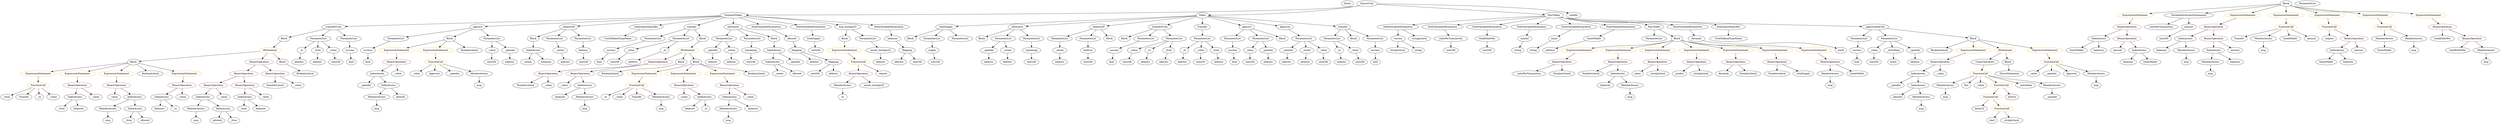 strict digraph {
	graph [bb="0,0,13036,756"];
	node [label="\N"];
	Enter	[height=0.5,
		pos="7029.6,738",
		width=0.83628];
	IndexAccess_Unnamed_1	[color=black,
		height=0.5,
		label=IndexAccess,
		pos="3902.6,162",
		width=1.6402];
	MemberAccess_Unnamed_1	[color=black,
		height=0.5,
		label=MemberAccess,
		pos="3891.6,90",
		width=1.9174];
	IndexAccess_Unnamed_1 -> MemberAccess_Unnamed_1	[pos="e,3894.3,108.1 3899.9,143.7 3898.7,136.32 3897.3,127.52 3896,119.25"];
	Identifier_balances_1	[color=black,
		height=0.5,
		label=balances,
		pos="4021.6,90",
		width=1.1828];
	IndexAccess_Unnamed_1 -> Identifier_balances_1	[pos="e,3997.7,105.07 3929,145.46 3946.3,135.27 3969.2,121.84 3987.8,110.87"];
	ElementaryTypeName_bool_1	[color=black,
		height=0.5,
		label=bool,
		pos="5813.6,378",
		width=0.76697];
	FunctionDefinition_transferFrom_1	[color=black,
		height=0.5,
		label=transferFrom,
		pos="1762.6,594",
		width=1.6402];
	Block_Unnamed_9	[color=black,
		height=0.5,
		label=Block,
		pos="1519.6,522",
		width=0.90558];
	FunctionDefinition_transferFrom_1 -> Block_Unnamed_9	[pos="e,1547.9,531.16 1720.8,580.97 1675.4,567.88 1603.3,547.12 1558.9,534.32"];
	ParameterList_Unnamed_16	[color=black,
		height=0.5,
		label=ParameterList,
		pos="1700.6,522",
		width=1.7095];
	FunctionDefinition_transferFrom_1 -> ParameterList_Unnamed_16	[pos="e,1715.2,539.47 1747.9,576.41 1740.4,567.95 1731.2,557.49 1722.8,548.08"];
	ParameterList_Unnamed_17	[color=black,
		height=0.5,
		label=ParameterList,
		pos="1851.6,522",
		width=1.7095];
	FunctionDefinition_transferFrom_1 -> ParameterList_Unnamed_17	[pos="e,1830.8,539.39 1783.2,576.76 1794.7,567.73 1809.2,556.33 1821.9,546.35"];
	VariableDeclaration_decimals	[color=black,
		height=0.5,
		label=decimals,
		pos="8812.6,522",
		width=1.1967];
	ElementaryTypeName_uint8	[color=black,
		height=0.5,
		label=uint8,
		pos="9537.6,450",
		width=0.7947];
	VariableDeclaration_decimals -> ElementaryTypeName_uint8	[pos="e,9516,462.29 8844.5,509.51 8851.7,507.33 8859.3,505.33 8866.6,504 9143.8,453.3 9225.8,534.64 9499.6,468 9501.5,467.54 9503.4,466.99 \
9505.3,466.38"];
	Identifier_unitsPerTransaction	[color=black,
		height=0.5,
		label=unitsPerTransaction,
		pos="7964.6,306",
		width=2.3471];
	Identifier__from_4	[color=black,
		height=0.5,
		label=_from,
		pos="33.599,162",
		width=0.93331];
	FunctionDefinition_approve_1	[color=black,
		height=0.5,
		label=approve,
		pos="2516.6,594",
		width=1.1412];
	ParameterList_Unnamed_21	[color=black,
		height=0.5,
		label=ParameterList,
		pos="2167.6,522",
		width=1.7095];
	FunctionDefinition_approve_1 -> ParameterList_Unnamed_21	[pos="e,2217.4,532.98 2479.6,585.58 2419.7,573.57 2301.1,549.77 2228.6,535.23"];
	Block_Unnamed_13	[color=black,
		height=0.5,
		label=Block,
		pos="2372.6,522",
		width=0.90558];
	FunctionDefinition_approve_1 -> Block_Unnamed_13	[pos="e,2396.3,534.54 2489.9,580 2466.4,568.58 2432.1,551.91 2406.6,539.55"];
	ParameterList_Unnamed_20	[color=black,
		height=0.5,
		label=ParameterList,
		pos="2588.6,522",
		width=1.7095];
	FunctionDefinition_approve_1 -> ParameterList_Unnamed_20	[pos="e,2571.6,539.55 2532.9,577.12 2541.9,568.36 2553.3,557.29 2563.5,547.45"];
	stringLiteral_Unnamed	[color=black,
		height=0.5,
		label=stringLiteral,
		pos="7320.6,450",
		width=1.5016];
	ParameterList_Unnamed_13	[color=black,
		height=0.5,
		label=ParameterList,
		pos="6815.6,522",
		width=1.7095];
	VariableDeclaration__spender	[color=black,
		height=0.5,
		label=_spender,
		pos="6744.6,450",
		width=1.2521];
	ParameterList_Unnamed_13 -> VariableDeclaration__spender	[pos="e,6760.8,466.99 6798.8,504.41 6789.8,495.57 6778.6,484.53 6768.7,474.79"];
	VariableDeclaration__owner	[color=black,
		height=0.5,
		label=_owner,
		pos="6846.6,450",
		width=1.0719];
	ParameterList_Unnamed_13 -> VariableDeclaration__owner	[pos="e,6839,468.1 6823.3,503.7 6826.6,496.07 6830.7,486.92 6834.5,478.4"];
	VariableDeclaration__value_1	[color=black,
		height=0.5,
		label=_value,
		pos="6937.6,450",
		width=0.96103];
	ParameterList_Unnamed_13 -> VariableDeclaration__value_1	[pos="e,6915.1,463.91 6842.7,505.46 6861.1,494.88 6885.6,480.81 6905.1,469.63"];
	BinaryOperation_Unnamed_21	[color=brown,
		height=0.5,
		label=BinaryOperation,
		pos="9505.6,378",
		width=1.9867];
	MemberAccess_Unnamed_9	[color=black,
		height=0.5,
		label=MemberAccess,
		pos="9505.6,306",
		width=1.9174];
	BinaryOperation_Unnamed_21 -> MemberAccess_Unnamed_9	[pos="e,9505.6,324.1 9505.6,359.7 9505.6,352.41 9505.6,343.73 9505.6,335.54"];
	Identifier_fundsWallet	[color=black,
		height=0.5,
		label=fundsWallet,
		pos="9647.6,306",
		width=1.5293];
	BinaryOperation_Unnamed_21 -> Identifier_fundsWallet	[pos="e,9618.1,321.54 9537.1,361.46 9558,351.17 9585.6,337.59 9607.9,326.56"];
	ElementaryTypeName_address_1	[color=black,
		height=0.5,
		label=address,
		pos="7030.6,378",
		width=1.0996];
	BooleanLiteral_Unnamed_5	[color=black,
		height=0.5,
		label=BooleanLiteral,
		pos="10062,450",
		width=1.7788];
	Parameter__to_3	[color=black,
		height=0.5,
		label=_to,
		pos="1593.6,450",
		width=0.75];
	ElementaryTypeName_address_13	[color=black,
		height=0.5,
		label=address,
		pos="1585.6,378",
		width=1.0996];
	Parameter__to_3 -> ElementaryTypeName_address_13	[pos="e,1587.6,396.1 1591.6,431.7 1590.8,424.41 1589.8,415.73 1588.9,407.54"];
	ParameterList_Unnamed_25	[color=black,
		height=0.5,
		label=ParameterList,
		pos="8598.6,522",
		width=1.7095];
	IfStatement_Unnamed_1	[color=orange,
		height=0.5,
		label=IfStatement,
		pos="1430.6,450",
		width=1.4739];
	Block_Unnamed_9 -> IfStatement_Unnamed_1	[pos="e,1450.8,466.85 1501.6,506.83 1489.5,497.33 1473.3,484.6 1459.5,473.7"];
	Identifier_name	[color=black,
		height=0.5,
		label=name,
		pos="8523.6,306",
		width=0.83628];
	UserDefinedTypeName_Unnamed	[color=black,
		height=0.5,
		label=UserDefinedTypeName,
		pos="3245.6,522",
		width=2.7214];
	StateVariableDeclaration_Unnamed_6	[color=black,
		height=0.5,
		label=StateVariableDeclaration,
		pos="7321.6,594",
		width=2.8184];
	VariableDeclaration_version	[color=black,
		height=0.5,
		label=version,
		pos="7321.6,522",
		width=1.0442];
	StateVariableDeclaration_Unnamed_6 -> VariableDeclaration_version	[pos="e,7321.6,540.1 7321.6,575.7 7321.6,568.41 7321.6,559.73 7321.6,551.54"];
	stringLiteral_Unnamed_1	[color=black,
		height=0.5,
		label=stringLiteral,
		pos="7431.6,522",
		width=1.5016];
	StateVariableDeclaration_Unnamed_6 -> stringLiteral_Unnamed_1	[pos="e,7407.3,538.43 7347.9,576.23 7362.9,566.72 7381.8,554.71 7397.8,544.51"];
	ExpressionStatement_Unnamed_19	[color=orange,
		height=0.5,
		label=ExpressionStatement,
		pos="11140,666",
		width=2.458];
	BinaryOperation_Unnamed_25	[color=brown,
		height=0.5,
		label=BinaryOperation,
		pos="11094,594",
		width=1.9867];
	ExpressionStatement_Unnamed_19 -> BinaryOperation_Unnamed_25	[pos="e,11105,612.1 11128,647.7 11123,639.81 11117,630.3 11111,621.55"];
	ExpressionStatement_Unnamed_6	[color=orange,
		height=0.5,
		label=ExpressionStatement,
		pos="219.6,306",
		width=2.458];
	FunctionCall_Unnamed_1	[color=orange,
		height=0.5,
		label=FunctionCall,
		pos="214.6,234",
		width=1.6125];
	ExpressionStatement_Unnamed_6 -> FunctionCall_Unnamed_1	[pos="e,215.82,252.1 218.36,287.7 217.84,280.41 217.22,271.73 216.64,263.54"];
	BinaryOperation_Unnamed_8	[color=brown,
		height=0.5,
		label=BinaryOperation,
		pos="1140.6,234",
		width=1.9867];
	IndexAccess_Unnamed_4	[color=black,
		height=0.5,
		label=IndexAccess,
		pos="1077.6,162",
		width=1.6402];
	BinaryOperation_Unnamed_8 -> IndexAccess_Unnamed_4	[pos="e,1092.7,179.79 1125.3,216.05 1117.8,207.71 1108.6,197.49 1100.3,188.25"];
	Identifier__value_6	[color=black,
		height=0.5,
		label=_value,
		pos="1189.6,162",
		width=0.96103];
	BinaryOperation_Unnamed_8 -> Identifier__value_6	[pos="e,1178.2,179.31 1152.5,216.05 1158.2,207.85 1165.2,197.83 1171.6,188.71"];
	IndexAccess_Unnamed_19	[color=black,
		height=0.5,
		label=IndexAccess,
		pos="11397,522",
		width=1.6402];
	Identifier_balances_11	[color=black,
		height=0.5,
		label=balances,
		pos="11270,450",
		width=1.1828];
	IndexAccess_Unnamed_19 -> Identifier_balances_11	[pos="e,11295,464.74 11369,505.81 11350,495.35 11325,481.38 11304,470.16"];
	MemberAccess_Unnamed_11	[color=black,
		height=0.5,
		label=MemberAccess,
		pos="11400,450",
		width=1.9174];
	IndexAccess_Unnamed_19 -> MemberAccess_Unnamed_11	[pos="e,11399,468.1 11397,503.7 11398,496.41 11398,487.73 11398,479.54"];
	BinaryOperation_Unnamed_10	[color=brown,
		height=0.5,
		label=BinaryOperation,
		pos="960.6,234",
		width=1.9867];
	IndexAccess_Unnamed_6	[color=black,
		height=0.5,
		label=IndexAccess,
		pos="853.6,162",
		width=1.6402];
	BinaryOperation_Unnamed_10 -> IndexAccess_Unnamed_6	[pos="e,877.55,178.67 935.78,216.76 921.26,207.27 902.74,195.15 886.96,184.82"];
	Identifier__value_8	[color=black,
		height=0.5,
		label=_value,
		pos="965.6,162",
		width=0.96103];
	BinaryOperation_Unnamed_10 -> Identifier__value_8	[pos="e,964.38,180.1 961.83,215.7 962.36,208.41 962.98,199.73 963.56,191.54"];
	ElementaryTypeName_address_23	[color=black,
		height=0.5,
		label=address,
		pos="9934.6,378",
		width=1.0996];
	Parameter_success_3	[color=black,
		height=0.5,
		label=success,
		pos="3200.6,450",
		width=1.1135];
	ElementaryTypeName_bool_3	[color=black,
		height=0.5,
		label=bool,
		pos="3150.6,378",
		width=0.76697];
	Parameter_success_3 -> ElementaryTypeName_bool_3	[pos="e,3161.7,394.51 3188.7,432.41 3182.7,423.89 3175.1,413.33 3168.4,403.86"];
	Block_Unnamed_3	[color=black,
		height=0.5,
		label=Block,
		pos="5883.6,522",
		width=0.90558];
	ParameterList_Unnamed_2	[color=black,
		height=0.5,
		label=ParameterList,
		pos="5547.6,522",
		width=1.7095];
	Parameter__owner	[color=black,
		height=0.5,
		label=_owner,
		pos="5547.6,450",
		width=1.0719];
	ParameterList_Unnamed_2 -> Parameter__owner	[pos="e,5547.6,468.1 5547.6,503.7 5547.6,496.41 5547.6,487.73 5547.6,479.54"];
	ElementaryTypeName_string_2	[color=black,
		height=0.5,
		label=string,
		pos="7423.6,450",
		width=0.864];
	ElementaryTypeName_uint256_14	[color=black,
		height=0.5,
		label=uint256,
		pos="4294.6,306",
		width=1.0442];
	Identifier__to_1	[color=black,
		height=0.5,
		label=_to,
		pos="3228.6,162",
		width=0.75];
	BinaryOperation_Unnamed_14	[color=brown,
		height=0.5,
		label=BinaryOperation,
		pos="4518.6,306",
		width=1.9867];
	MemberAccess_Unnamed_7	[color=black,
		height=0.5,
		label=MemberAccess,
		pos="4436.6,234",
		width=1.9174];
	BinaryOperation_Unnamed_14 -> MemberAccess_Unnamed_7	[pos="e,4456.2,251.71 4499.2,288.41 4488.9,279.67 4476.2,268.79 4464.9,259.13"];
	Identifier_owner_txorigin32	[color=black,
		height=0.5,
		label=owner_txorigin32,
		pos="4599.6,234",
		width=2.0976];
	BinaryOperation_Unnamed_14 -> Identifier_owner_txorigin32	[pos="e,4580.3,251.71 4537.8,288.41 4547.9,279.67 4560.5,268.79 4571.7,259.13"];
	Identifier_tx	[color=black,
		height=0.5,
		label=tx,
		pos="4436.6,162",
		width=0.75];
	MemberAccess_Unnamed_7 -> Identifier_tx	[pos="e,4436.6,180.1 4436.6,215.7 4436.6,208.41 4436.6,199.73 4436.6,191.54"];
	NumberLiteral_Unnamed_1	[color=black,
		height=0.5,
		label=NumberLiteral,
		pos="1454.6,234",
		width=1.765];
	Identifier_msg	[color=black,
		height=0.5,
		label=msg,
		pos="3114.6,90",
		width=0.75];
	ElementaryTypeName_string	[color=black,
		height=0.5,
		label=string,
		pos="7997.6,450",
		width=0.864];
	NumberLiteral_Unnamed	[color=black,
		height=0.5,
		label=NumberLiteral,
		pos="2799.6,234",
		width=1.765];
	Parameter__value_1	[color=black,
		height=0.5,
		label=_value,
		pos="5909.6,450",
		width=0.96103];
	ElementaryTypeName_uint256_3	[color=black,
		height=0.5,
		label=uint256,
		pos="5896.6,378",
		width=1.0442];
	Parameter__value_1 -> ElementaryTypeName_uint256_3	[pos="e,5899.8,396.1 5906.4,431.7 5905,424.32 5903.4,415.52 5901.8,407.25"];
	ElementaryTypeName_bool_4	[color=black,
		height=0.5,
		label=bool,
		pos="1860.6,378",
		width=0.76697];
	FunctionCall_Unnamed_8	[color=orange,
		height=0.5,
		label=FunctionCall,
		pos="10333,306",
		width=1.6125];
	MemberAccess_Unnamed_19	[color=black,
		height=0.5,
		label=MemberAccess,
		pos="10139,234",
		width=1.9174];
	FunctionCall_Unnamed_8 -> MemberAccess_Unnamed_19	[pos="e,10178,249.12 10296,291.67 10265,280.68 10222,264.99 10188,252.91"];
	Identifier_this	[color=black,
		height=0.5,
		label=this,
		pos="10253,234",
		width=0.75];
	FunctionCall_Unnamed_8 -> Identifier_this	[pos="e,10269,249.02 10314,288.76 10303,279.17 10289,266.91 10277,256.52"];
	Identifier__value_16	[color=black,
		height=0.5,
		label=_value,
		pos="10333,234",
		width=0.96103];
	FunctionCall_Unnamed_8 -> Identifier__value_16	[pos="e,10333,252.1 10333,287.7 10333,280.41 10333,271.73 10333,263.54"];
	FunctionCall_Unnamed_9	[color=orange,
		height=0.5,
		label=FunctionCall,
		pos="10444,234",
		width=1.6125];
	FunctionCall_Unnamed_8 -> FunctionCall_Unnamed_9	[pos="e,10419,250.66 10358,289.29 10373,279.65 10393,267.18 10409,256.62"];
	Identifier__extraData	[color=black,
		height=0.5,
		label=_extraData,
		pos="10571,234",
		width=1.4046];
	FunctionCall_Unnamed_8 -> Identifier__extraData	[pos="e,10533,246.16 10374,292.89 10415,280.79 10478,262.2 10522,249.37"];
	MemberAccess_Unnamed_18	[color=black,
		height=0.5,
		label=MemberAccess,
		pos="10709,234",
		width=1.9174];
	FunctionCall_Unnamed_8 -> MemberAccess_Unnamed_18	[pos="e,10658,246.51 10375,293.52 10383,291.54 10392,289.61 10400,288 10501,267.2 10528,271.07 10631,252 10636,251.02 10641,249.95 10647,\
248.83"];
	Parameter_success_5	[color=black,
		height=0.5,
		label=success,
		pos="1958.6,450",
		width=1.1135];
	ParameterList_Unnamed_21 -> Parameter_success_5	[pos="e,1989.8,461.64 2128,507.89 2095.9,497.2 2049.3,481.69 2008.6,468 2005.9,467.1 2003.2,466.18 2000.4,465.25"];
	FunctionDefinition_balanceOf_1	[color=black,
		height=0.5,
		label=balanceOf,
		pos="2996.6,594",
		width=1.3491];
	Block_Unnamed_12	[color=black,
		height=0.5,
		label=Block,
		pos="2814.6,522",
		width=0.90558];
	FunctionDefinition_balanceOf_1 -> Block_Unnamed_12	[pos="e,2840.1,533.74 2962.9,580.68 2934.2,570.13 2892.1,554.42 2855.6,540 2853.9,539.32 2852.1,538.62 2850.3,537.9"];
	ParameterList_Unnamed_18	[color=black,
		height=0.5,
		label=ParameterList,
		pos="2926.6,522",
		width=1.7095];
	FunctionDefinition_balanceOf_1 -> ParameterList_Unnamed_18	[pos="e,2943.2,539.63 2980.4,576.76 2971.7,568.14 2961,557.36 2951.3,547.73"];
	ParameterList_Unnamed_19	[color=black,
		height=0.5,
		label=ParameterList,
		pos="3067.6,522",
		width=1.7095];
	FunctionDefinition_balanceOf_1 -> ParameterList_Unnamed_19	[pos="e,3050.7,539.63 3013.1,576.76 3021.9,568.06 3033,557.15 3042.8,547.43"];
	ParameterList_Unnamed_4	[color=black,
		height=0.5,
		label=ParameterList,
		pos="6980.6,522",
		width=1.7095];
	Parameter__to	[color=black,
		height=0.5,
		label=_to,
		pos="7024.6,450",
		width=0.75];
	ParameterList_Unnamed_4 -> Parameter__to	[pos="e,7014.6,466.83 6991.3,504.05 6996.5,495.73 7002.9,485.54 7008.7,476.32"];
	Parameter__value	[color=black,
		height=0.5,
		label=_value,
		pos="7110.6,450",
		width=0.96103];
	ParameterList_Unnamed_4 -> Parameter__value	[pos="e,7087.3,463.52 7009.1,505.64 7029.2,494.83 7056.1,480.32 7077.2,468.97"];
	ParameterList_Unnamed_7	[color=black,
		height=0.5,
		label=ParameterList,
		pos="5995.6,522",
		width=1.7095];
	Parameter_success_1	[color=black,
		height=0.5,
		label=success,
		pos="5814.6,450",
		width=1.1135];
	ParameterList_Unnamed_7 -> Parameter_success_1	[pos="e,5844.2,462.43 5959.4,507 5929.1,495.3 5886,478.62 5854.7,466.51"];
	ExpressionStatement_Unnamed_7	[color=orange,
		height=0.5,
		label=ExpressionStatement,
		pos="2105.6,450",
		width=2.458];
	Block_Unnamed_13 -> ExpressionStatement_Unnamed_7	[pos="e,2158.3,464.81 2343.5,513.38 2302,502.49 2224.6,482.2 2169.3,467.71"];
	ExpressionStatement_Unnamed_8	[color=orange,
		height=0.5,
		label=ExpressionStatement,
		pos="2300.6,450",
		width=2.458];
	Block_Unnamed_13 -> ExpressionStatement_Unnamed_8	[pos="e,2318.2,468.13 2357,505.81 2348.1,497.14 2336.7,486.05 2326.4,476.12"];
	BooleanLiteral_Unnamed_4	[color=black,
		height=0.5,
		label=BooleanLiteral,
		pos="2471.6,450",
		width=1.7788];
	Block_Unnamed_13 -> BooleanLiteral_Unnamed_4	[pos="e,2448.6,467.26 2392.2,507.17 2405.6,497.67 2423.8,484.83 2439.3,473.83"];
	ElementaryTypeName_address_3	[color=black,
		height=0.5,
		label=address,
		pos="5991.6,378",
		width=1.0996];
	ExpressionStatement_Unnamed_15	[color=orange,
		height=0.5,
		label=ExpressionStatement,
		pos="8232.6,450",
		width=2.458];
	BinaryOperation_Unnamed_20	[color=brown,
		height=0.5,
		label=BinaryOperation,
		pos="8130.6,378",
		width=1.9867];
	ExpressionStatement_Unnamed_15 -> BinaryOperation_Unnamed_20	[pos="e,8154.5,395.39 8208.2,432.23 8194.8,423.08 8178.1,411.61 8163.6,401.66"];
	VariableDeclaration_allowed	[color=black,
		height=0.5,
		label=allowed,
		pos="4166.6,522",
		width=1.0858];
	Mapping_Unnamed_1	[color=black,
		height=0.5,
		label=Mapping,
		pos="4200.6,450",
		width=1.2105];
	VariableDeclaration_allowed -> Mapping_Unnamed_1	[pos="e,4192.4,467.79 4174.8,504.05 4178.6,496.23 4183.2,486.75 4187.5,477.98"];
	Identifier__value	[color=black,
		height=0.5,
		label=_value,
		pos="3002.6,234",
		width=0.96103];
	Parameter_success	[color=black,
		height=0.5,
		label=success,
		pos="7206.6,450",
		width=1.1135];
	ElementaryTypeName_bool	[color=black,
		height=0.5,
		label=bool,
		pos="7208.6,378",
		width=0.76697];
	Parameter_success -> ElementaryTypeName_bool	[pos="e,7208.1,396.1 7207.1,431.7 7207.3,424.41 7207.5,415.73 7207.8,407.54"];
	FunctionCall_Unnamed_10	[color=orange,
		height=0.5,
		label=FunctionCall,
		pos="10389,162",
		width=1.6125];
	ElementaryTypeName_bytes32	[color=black,
		height=0.5,
		label=bytes32,
		pos="10331,90",
		width=1.0996];
	FunctionCall_Unnamed_10 -> ElementaryTypeName_bytes32	[pos="e,10344,107.31 10375,144.05 10368,135.68 10359,125.4 10351,116.13"];
	FunctionCall_Unnamed_11	[color=orange,
		height=0.5,
		label=FunctionCall,
		pos="10447,90",
		width=1.6125];
	FunctionCall_Unnamed_10 -> FunctionCall_Unnamed_11	[pos="e,10433,107.79 10403,144.05 10409,135.8 10418,125.7 10425,116.54"];
	BinaryOperation_Unnamed_13	[color=brown,
		height=0.5,
		label=BinaryOperation,
		pos="2105.6,378",
		width=1.9867];
	ExpressionStatement_Unnamed_7 -> BinaryOperation_Unnamed_13	[pos="e,2105.6,396.1 2105.6,431.7 2105.6,424.41 2105.6,415.73 2105.6,407.54"];
	UnaryOperation_Unnamed	[color=black,
		height=0.5,
		label=UnaryOperation,
		pos="10340,378",
		width=1.9452];
	UnaryOperation_Unnamed -> FunctionCall_Unnamed_8	[pos="e,10334,324.1 10338,359.7 10337,352.41 10336,343.73 10335,335.54"];
	ElementaryTypeName_uint256_2	[color=black,
		height=0.5,
		label=uint256,
		pos="7125.6,378",
		width=1.0442];
	StateVariableDeclaration_Unnamed_7	[color=black,
		height=0.5,
		label=StateVariableDeclaration,
		pos="7542.6,594",
		width=2.8184];
	VariableDeclaration_unitsPerTransaction	[color=black,
		height=0.5,
		label=unitsPerTransaction,
		pos="7588.6,522",
		width=2.3471];
	StateVariableDeclaration_Unnamed_7 -> VariableDeclaration_unitsPerTransaction	[pos="e,7577.4,540.1 7554,575.7 7559.2,567.81 7565.4,558.3 7571.2,549.55"];
	VariableDeclarationStatement_Unnamed	[color=black,
		height=0.5,
		label=VariableDeclarationStatement,
		pos="11413,666",
		width=3.3174];
	Identifier_unitsPerTransaction_1	[color=black,
		height=0.5,
		label=unitsPerTransaction,
		pos="11272,594",
		width=2.3471];
	VariableDeclarationStatement_Unnamed -> Identifier_unitsPerTransaction_1	[pos="e,11304,610.99 11379,648.41 11360,638.73 11335,626.41 11314,616.05"];
	VariableDeclaration_amount	[color=black,
		height=0.5,
		label=amount,
		pos="11413,594",
		width=1.0581];
	VariableDeclarationStatement_Unnamed -> VariableDeclaration_amount	[pos="e,11413,612.1 11413,647.7 11413,640.41 11413,631.73 11413,623.54"];
	Identifier_fundsWallet_1	[color=black,
		height=0.5,
		label=fundsWallet,
		pos="12129,378",
		width=1.5293];
	ExpressionStatement_Unnamed_9	[color=orange,
		height=0.5,
		label=ExpressionStatement,
		pos="4448.6,450",
		width=2.458];
	FunctionCall_Unnamed_3	[color=orange,
		height=0.5,
		label=FunctionCall,
		pos="4514.6,378",
		width=1.6125];
	ExpressionStatement_Unnamed_9 -> FunctionCall_Unnamed_3	[pos="e,4498.8,395.79 4464.6,432.05 4472.5,423.63 4482.3,413.28 4491.1,403.97"];
	ParameterList_Unnamed_3	[color=black,
		height=0.5,
		label=ParameterList,
		pos="5688.6,522",
		width=1.7095];
	Parameter_balance	[color=black,
		height=0.5,
		label=balance,
		pos="5688.6,450",
		width=1.0719];
	ParameterList_Unnamed_3 -> Parameter_balance	[pos="e,5688.6,468.1 5688.6,503.7 5688.6,496.41 5688.6,487.73 5688.6,479.54"];
	FunctionCall_Unnamed_2	[color=orange,
		height=0.5,
		label=FunctionCall,
		pos="2300.6,378",
		width=1.6125];
	Identifier__value_13	[color=black,
		height=0.5,
		label=_value,
		pos="2200.6,306",
		width=0.96103];
	FunctionCall_Unnamed_2 -> Identifier__value_13	[pos="e,2220.5,320.93 2277.9,361.12 2263.6,351.09 2245,338.06 2229.6,327.29"];
	Identifier_Approval	[color=black,
		height=0.5,
		label=Approval,
		pos="2298.6,306",
		width=1.266];
	FunctionCall_Unnamed_2 -> Identifier_Approval	[pos="e,2299.1,324.1 2300.1,359.7 2299.9,352.41 2299.6,343.73 2299.4,335.54"];
	Identifier__spender_1	[color=black,
		height=0.5,
		label=_spender,
		pos="2407.6,306",
		width=1.2521];
	FunctionCall_Unnamed_2 -> Identifier__spender_1	[pos="e,2384.8,321.94 2324.6,361.29 2339.7,351.45 2359.2,338.65 2375.6,327.96"];
	MemberAccess_Unnamed_6	[color=black,
		height=0.5,
		label=MemberAccess,
		pos="2539.6,306",
		width=1.9174];
	FunctionCall_Unnamed_2 -> MemberAccess_Unnamed_6	[pos="e,2495,320.06 2341.7,364.97 2381,353.46 2440.5,336.02 2484,323.28"];
	MemberAccess_Unnamed_3	[color=black,
		height=0.5,
		label=MemberAccess,
		pos="1043.6,90",
		width=1.9174];
	IndexAccess_Unnamed_4 -> MemberAccess_Unnamed_3	[pos="e,1051.9,108.1 1069.2,143.7 1065.5,136.07 1061,126.92 1056.9,118.4"];
	IndexAccess_Unnamed_5	[color=black,
		height=0.5,
		label=IndexAccess,
		pos="1189.6,90",
		width=1.6402];
	IndexAccess_Unnamed_4 -> IndexAccess_Unnamed_5	[pos="e,1164.5,106.66 1102.7,145.29 1118.2,135.65 1138.1,123.18 1155,112.62"];
	Identifier_Transfer_1	[color=black,
		height=0.5,
		label=Transfer,
		pos="127.6,162",
		width=1.1689];
	Block_Unnamed_10	[color=black,
		height=0.5,
		label=Block,
		pos="704.6,378",
		width=0.90558];
	Block_Unnamed_10 -> ExpressionStatement_Unnamed_6	[pos="e,287.21,317.93 672.96,372.76 608,364.02 454.89,343.18 326.6,324 317.44,322.63 307.85,321.16 298.32,319.68"];
	ExpressionStatement_Unnamed_4	[color=orange,
		height=0.5,
		label=ExpressionStatement,
		pos="423.6,306",
		width=2.458];
	Block_Unnamed_10 -> ExpressionStatement_Unnamed_4	[pos="e,478.02,320.56 675.32,369.71 631.55,358.8 547.89,337.96 489.07,323.31"];
	ExpressionStatement_Unnamed_5	[color=orange,
		height=0.5,
		label=ExpressionStatement,
		pos="618.6,306",
		width=2.458];
	Block_Unnamed_10 -> ExpressionStatement_Unnamed_5	[pos="e,639.42,323.95 686.78,362.5 675.59,353.39 660.88,341.41 647.99,330.92"];
	BooleanLiteral_Unnamed_2	[color=black,
		height=0.5,
		label=BooleanLiteral,
		pos="789.6,306",
		width=1.7788];
	Block_Unnamed_10 -> BooleanLiteral_Unnamed_2	[pos="e,769.63,323.45 722.21,362.5 733.43,353.26 748.23,341.07 761.09,330.47"];
	ExpressionStatement_Unnamed_3	[color=orange,
		height=0.5,
		label=ExpressionStatement,
		pos="960.6,306",
		width=2.458];
	Block_Unnamed_10 -> ExpressionStatement_Unnamed_3	[pos="e,909.33,321.02 733.47,369.11 773.27,358.22 846.01,338.33 898.46,323.99"];
	Identifier__spender	[color=black,
		height=0.5,
		label=_spender,
		pos="1937.6,234",
		width=1.2521];
	ElementaryTypeName_bytes	[color=black,
		height=0.5,
		label=bytes,
		pos="9820.6,378",
		width=0.85014];
	VariableDeclaration_symbol	[color=black,
		height=0.5,
		label=symbol,
		pos="7951.6,522",
		width=1.0581];
	ElementaryTypeName_string_1	[color=black,
		height=0.5,
		label=string,
		pos="7917.6,450",
		width=0.864];
	VariableDeclaration_symbol -> ElementaryTypeName_string_1	[pos="e,7925.8,467.79 7943.4,504.05 7939.6,496.23 7935,486.75 7930.7,477.98"];
	ExpressionStatement_Unnamed_23	[color=orange,
		height=0.5,
		label=ExpressionStatement,
		pos="10233,450",
		width=2.458];
	BinaryOperation_Unnamed_29	[color=brown,
		height=0.5,
		label=BinaryOperation,
		pos="10143,378",
		width=1.9867];
	ExpressionStatement_Unnamed_23 -> BinaryOperation_Unnamed_29	[pos="e,10164,395.47 10211,432.41 10200,423.43 10185,412.19 10173,402.34"];
	Identifier_msg_12	[color=black,
		height=0.5,
		label=msg,
		pos="11807,450",
		width=0.75];
	MemberAccess_Unnamed_14	[color=black,
		height=0.5,
		label=MemberAccess,
		pos="12437,522",
		width=1.9174];
	Identifier_fundsWallet_5	[color=black,
		height=0.5,
		label=fundsWallet,
		pos="12437,450",
		width=1.5293];
	MemberAccess_Unnamed_14 -> Identifier_fundsWallet_5	[pos="e,12437,468.1 12437,503.7 12437,496.41 12437,487.73 12437,479.54"];
	Identifier_allowed	[color=black,
		height=0.5,
		label=allowed,
		pos="1158.6,18",
		width=1.0858];
	ParameterList_Unnamed_22	[color=black,
		height=0.5,
		label=ParameterList,
		pos="3809.6,522",
		width=1.7095];
	Parameter__spender_3	[color=black,
		height=0.5,
		label=_spender,
		pos="3745.6,450",
		width=1.2521];
	ParameterList_Unnamed_22 -> Parameter__spender_3	[pos="e,3760.2,466.99 3794.4,504.41 3786.5,495.74 3776.7,484.97 3767.9,475.38"];
	Parameter__owner_3	[color=black,
		height=0.5,
		label=_owner,
		pos="3847.6,450",
		width=1.0719];
	ParameterList_Unnamed_22 -> Parameter__owner_3	[pos="e,3838.5,467.79 3818.8,504.05 3823.1,496.14 3828.3,486.54 3833.1,477.69"];
	Identifier__from	[color=black,
		height=0.5,
		label=_from,
		pos="1300.6,90",
		width=0.93331];
	ElementaryTypeName_uint256_1	[color=black,
		height=0.5,
		label=uint256,
		pos="5688.6,378",
		width=1.0442];
	Parameter_balance -> ElementaryTypeName_uint256_1	[pos="e,5688.6,396.1 5688.6,431.7 5688.6,424.41 5688.6,415.73 5688.6,407.54"];
	Identifier_balances_2	[color=black,
		height=0.5,
		label=balances,
		pos="3683.6,90",
		width=1.1828];
	ElementaryTypeName_bytes4	[color=black,
		height=0.5,
		label=bytes4,
		pos="10500,162",
		width=0.97489];
	Identifier_Transfer_2	[color=black,
		height=0.5,
		label=Transfer,
		pos="11678,522",
		width=1.1689];
	Parameter_success_4	[color=black,
		height=0.5,
		label=success,
		pos="1860.6,450",
		width=1.1135];
	Parameter_success_4 -> ElementaryTypeName_bool_4	[pos="e,1860.6,396.1 1860.6,431.7 1860.6,424.41 1860.6,415.73 1860.6,407.54"];
	Block_Unnamed	[color=black,
		height=0.5,
		label=Block,
		pos="4788.6,522",
		width=0.90558];
	Identifier_fundsWallet_2	[color=black,
		height=0.5,
		label=fundsWallet,
		pos="10820,450",
		width=1.5293];
	ElementaryTypeName_uint256_18	[color=black,
		height=0.5,
		label=uint256,
		pos="11282,522",
		width=1.0442];
	VariableDeclaration_amount -> ElementaryTypeName_uint256_18	[pos="e,11306,536.11 11388,579.83 11368,568.98 11339,553.46 11316,541.39"];
	ElementaryTypeName_uint256_8	[color=black,
		height=0.5,
		label=uint256,
		pos="3233.6,378",
		width=1.0442];
	Parameter__value_3	[color=black,
		height=0.5,
		label=_value,
		pos="3313.6,450",
		width=0.96103];
	Parameter__value_3 -> ElementaryTypeName_uint256_8	[pos="e,3251.1,394.31 3296.6,434.15 3285.9,424.72 3271.7,412.33 3259.5,401.69"];
	IndexAccess_Unnamed_14	[color=black,
		height=0.5,
		label=IndexAccess,
		pos="4063.6,378",
		width=1.6402];
	Identifier__owner_1	[color=black,
		height=0.5,
		label=_owner,
		pos="4103.6,306",
		width=1.0719];
	IndexAccess_Unnamed_14 -> Identifier__owner_1	[pos="e,4094,323.79 4073.3,360.05 4077.8,352.14 4083.3,342.54 4088.3,333.69"];
	Identifier_allowed_3	[color=black,
		height=0.5,
		label=allowed,
		pos="4199.6,306",
		width=1.0858];
	IndexAccess_Unnamed_14 -> Identifier_allowed_3	[pos="e,4174.1,320.11 4092.8,361.98 4113.7,351.23 4141.9,336.7 4164.1,325.27"];
	ElementaryTypeName_address_21	[color=black,
		height=0.5,
		label=address,
		pos="4389.6,306",
		width=1.0996];
	Identifier_symbol	[color=black,
		height=0.5,
		label=symbol,
		pos="8735.6,306",
		width=1.0581];
	Identifier_balances_9	[color=black,
		height=0.5,
		label=balances,
		pos="10936,450",
		width=1.1828];
	StateVariableDeclaration_Unnamed_8	[color=black,
		height=0.5,
		label=StateVariableDeclaration,
		pos="7763.6,594",
		width=2.8184];
	VariableDeclaration_totalEthInWei	[color=black,
		height=0.5,
		label=totalEthInWei,
		pos="7763.6,522",
		width=1.7095];
	StateVariableDeclaration_Unnamed_8 -> VariableDeclaration_totalEthInWei	[pos="e,7763.6,540.1 7763.6,575.7 7763.6,568.41 7763.6,559.73 7763.6,551.54"];
	BinaryOperation_Unnamed_4	[color=brown,
		height=0.5,
		label=BinaryOperation,
		pos="3654.6,234",
		width=1.9867];
	Identifier__value_3	[color=black,
		height=0.5,
		label=_value,
		pos="3654.6,162",
		width=0.96103];
	BinaryOperation_Unnamed_4 -> Identifier__value_3	[pos="e,3654.6,180.1 3654.6,215.7 3654.6,208.41 3654.6,199.73 3654.6,191.54"];
	IndexAccess_Unnamed_2	[color=black,
		height=0.5,
		label=IndexAccess,
		pos="3766.6,162",
		width=1.6402];
	BinaryOperation_Unnamed_4 -> IndexAccess_Unnamed_2	[pos="e,3741.5,178.67 3680.6,216.76 3695.9,207.18 3715.5,194.92 3732.1,184.53"];
	IfStatement_Unnamed_1 -> Block_Unnamed_10	[pos="e,736.71,382.1 1379.8,444.11 1244.1,431.02 874.47,395.38 747.84,383.17"];
	BinaryOperation_Unnamed_5	[color=brown,
		height=0.5,
		label=BinaryOperation,
		pos="1373.6,378",
		width=1.9867];
	IfStatement_Unnamed_1 -> BinaryOperation_Unnamed_5	[pos="e,1387.4,395.96 1417.1,432.41 1410.4,424.16 1402.1,414.01 1394.6,404.78"];
	Block_Unnamed_11	[color=black,
		height=0.5,
		label=Block,
		pos="1495.6,378",
		width=0.90558];
	IfStatement_Unnamed_1 -> Block_Unnamed_11	[pos="e,1481.2,394.51 1446,432.41 1454.2,423.53 1464.5,412.44 1473.6,402.67"];
	FunctionDefinition_totalSupply	[color=black,
		height=0.5,
		label=totalSupply,
		pos="4970.6,594",
		width=1.4739];
	FunctionDefinition_totalSupply -> Block_Unnamed	[pos="e,4814.1,533.74 4935.4,580.15 4906.8,569.61 4865.5,554.18 4829.6,540 4827.9,539.32 4826.1,538.62 4824.3,537.9"];
	ParameterList_Unnamed_1	[color=black,
		height=0.5,
		label=ParameterList,
		pos="4900.6,522",
		width=1.7095];
	FunctionDefinition_totalSupply -> ParameterList_Unnamed_1	[pos="e,4917.1,539.47 4954,576.41 4945.4,567.78 4934.7,557.06 4925.1,547.5"];
	ParameterList_Unnamed	[color=black,
		height=0.5,
		label=ParameterList,
		pos="5041.6,522",
		width=1.7095];
	FunctionDefinition_totalSupply -> ParameterList_Unnamed	[pos="e,5024.7,539.63 4987.1,576.76 4995.9,568.06 5007,557.15 5016.8,547.43"];
	ElementaryTypeName_address_10	[color=black,
		height=0.5,
		label=address,
		pos="6743.6,378",
		width=1.0996];
	VariableDeclaration__spender -> ElementaryTypeName_address_10	[pos="e,6743.8,396.1 6744.4,431.7 6744.2,424.41 6744.1,415.73 6744,407.54"];
	IndexAccess_Unnamed_13	[color=black,
		height=0.5,
		label=IndexAccess,
		pos="4073.6,450",
		width=1.6402];
	IndexAccess_Unnamed_13 -> IndexAccess_Unnamed_14	[pos="e,4066,396.1 4071.1,431.7 4070.1,424.32 4068.8,415.52 4067.6,407.25"];
	Identifier__spender_2	[color=black,
		height=0.5,
		label=_spender,
		pos="4185.6,378",
		width=1.2521];
	IndexAccess_Unnamed_13 -> Identifier__spender_2	[pos="e,4162.1,393.7 4098.7,433.29 4114.6,423.38 4135.2,410.48 4152.4,399.74"];
	Identifier_msg_13	[color=black,
		height=0.5,
		label=msg,
		pos="12593,450",
		width=0.75];
	VariableDeclaration_fundsWallet	[color=black,
		height=0.5,
		label=fundsWallet,
		pos="8325.6,522",
		width=1.5293];
	ElementaryTypeName_address_22	[color=black,
		height=0.5,
		label=address,
		pos="8086.6,450",
		width=1.0996];
	VariableDeclaration_fundsWallet -> ElementaryTypeName_address_22	[pos="e,8117.1,461.9 8283.5,510.06 8244.8,499.82 8186.1,483.79 8135.6,468 8133.1,467.21 8130.5,466.37 8127.8,465.51"];
	IndexAccess_Unnamed_17	[color=black,
		height=0.5,
		label=IndexAccess,
		pos="10936,522",
		width=1.6402];
	BinaryOperation_Unnamed_25 -> IndexAccess_Unnamed_17	[pos="e,10968,537.44 11059,577.81 11036,567.33 11004,553.3 10979,542.07"];
	BinaryOperation_Unnamed_26	[color=brown,
		height=0.5,
		label=BinaryOperation,
		pos="11094,522",
		width=1.9867];
	BinaryOperation_Unnamed_25 -> BinaryOperation_Unnamed_26	[pos="e,11094,540.1 11094,575.7 11094,568.41 11094,559.73 11094,551.54"];
	ElementaryTypeName_uint256_5	[color=black,
		height=0.5,
		label=uint256,
		pos="5406.6,378",
		width=1.0442];
	NumberLiteral_Unnamed_2	[color=black,
		height=0.5,
		label=NumberLiteral,
		pos="8275.6,306",
		width=1.765];
	Parameter__value_2	[color=black,
		height=0.5,
		label=_value,
		pos="6538.6,450",
		width=0.96103];
	ElementaryTypeName_uint256_4	[color=black,
		height=0.5,
		label=uint256,
		pos="6543.6,378",
		width=1.0442];
	Parameter__value_2 -> ElementaryTypeName_uint256_4	[pos="e,6542.4,396.1 6539.8,431.7 6540.4,424.41 6541,415.73 6541.6,407.54"];
	IndexAccess_Unnamed_7	[color=black,
		height=0.5,
		label=IndexAccess,
		pos="406.6,162",
		width=1.6402];
	Identifier__from_2	[color=black,
		height=0.5,
		label=_from,
		pos="329.6,90",
		width=0.93331];
	IndexAccess_Unnamed_7 -> Identifier__from_2	[pos="e,346.14,106.04 388.35,144.41 378.24,135.22 365.54,123.67 354.52,113.66"];
	Identifier_balances_5	[color=black,
		height=0.5,
		label=balances,
		pos="423.6,90",
		width=1.1828];
	IndexAccess_Unnamed_7 -> Identifier_balances_5	[pos="e,419.45,108.1 410.8,143.7 412.59,136.32 414.73,127.52 416.74,119.25"];
	Identifier__to	[color=black,
		height=0.5,
		label=_to,
		pos="3771.6,90",
		width=0.75];
	Identifier__from_3	[color=black,
		height=0.5,
		label=_from,
		pos="685.6,18",
		width=0.93331];
	NumberLiteral_Unnamed_5	[color=black,
		height=0.5,
		label=NumberLiteral,
		pos="8130.6,306",
		width=1.765];
	ElementaryTypeName_address_17	[color=black,
		height=0.5,
		label=address,
		pos="3752.6,378",
		width=1.0996];
	Parameter__spender_3 -> ElementaryTypeName_address_17	[pos="e,3750.9,396.1 3747.3,431.7 3748.1,424.41 3748.9,415.73 3749.7,407.54"];
	BinaryOperation_Unnamed	[color=brown,
		height=0.5,
		label=BinaryOperation,
		pos="3457.6,378",
		width=1.9867];
	BinaryOperation_Unnamed_2	[color=brown,
		height=0.5,
		label=BinaryOperation,
		pos="2915.6,306",
		width=1.9867];
	BinaryOperation_Unnamed -> BinaryOperation_Unnamed_2	[pos="e,2972.3,317.35 3406.1,365.19 3396.7,363.27 3386.9,361.44 3377.6,360 3217.8,335.16 3175.8,345.56 3015.6,324 3005.2,322.6 2994.2,\
320.92 2983.4,319.18"];
	BinaryOperation_Unnamed_1	[color=brown,
		height=0.5,
		label=BinaryOperation,
		pos="3096.6,306",
		width=1.9867];
	BinaryOperation_Unnamed -> BinaryOperation_Unnamed_1	[pos="e,3149.7,318.38 3404.7,365.52 3395.7,363.63 3386.4,361.72 3377.6,360 3289,342.61 3266.2,341.28 3177.6,324 3172.1,322.93 3166.4,321.79 \
3160.7,320.63"];
	IfStatement_Unnamed_2	[color=orange,
		height=0.5,
		label=IfStatement,
		pos="10393,450",
		width=1.4739];
	IfStatement_Unnamed_2 -> UnaryOperation_Unnamed	[pos="e,10352,395.79 10380,432.05 10374,423.89 10366,413.91 10359,404.82"];
	Block_Unnamed_19	[color=black,
		height=0.5,
		label=Block,
		pos="10474,378",
		width=0.90558];
	IfStatement_Unnamed_2 -> Block_Unnamed_19	[pos="e,10457,393.72 10411,432.76 10422,423.37 10436,411.41 10448,401.15"];
	Parameter_supply	[color=black,
		height=0.5,
		label=supply,
		pos="4901.6,450",
		width=0.98875];
	ElementaryTypeName_uint256	[color=black,
		height=0.5,
		label=uint256,
		pos="4915.6,378",
		width=1.0442];
	Parameter_supply -> ElementaryTypeName_uint256	[pos="e,4912.2,396.1 4905.1,431.7 4906.5,424.32 4908.3,415.52 4909.9,407.25"];
	Identifier_msg_16	[color=black,
		height=0.5,
		label=msg,
		pos="10139,162",
		width=0.75];
	MemberAccess_Unnamed_19 -> Identifier_msg_16	[pos="e,10139,180.1 10139,215.7 10139,208.41 10139,199.73 10139,191.54"];
	StateVariableDeclaration_Unnamed_5	[color=black,
		height=0.5,
		label=StateVariableDeclaration,
		pos="7984.6,594",
		width=2.8184];
	StateVariableDeclaration_Unnamed_5 -> VariableDeclaration_symbol	[pos="e,7959.4,539.62 7976.4,575.7 7972.8,567.95 7968.4,558.64 7964.3,550.02"];
	Identifier_msg_7	[color=black,
		height=0.5,
		label=msg,
		pos="8481.6,162",
		width=0.75];
	ExpressionStatement_Unnamed_20	[color=orange,
		height=0.5,
		label=ExpressionStatement,
		pos="11696,666",
		width=2.458];
	BinaryOperation_Unnamed_27	[color=brown,
		height=0.5,
		label=BinaryOperation,
		pos="11546,594",
		width=1.9867];
	ExpressionStatement_Unnamed_20 -> BinaryOperation_Unnamed_27	[pos="e,11579,610.38 11661,648.94 11640,638.89 11612,625.87 11589,615.14"];
	ExpressionStatement_Unnamed_21	[color=orange,
		height=0.5,
		label=ExpressionStatement,
		pos="11920,666",
		width=2.458];
	FunctionCall_Unnamed_5	[color=orange,
		height=0.5,
		label=FunctionCall,
		pos="11920,594",
		width=1.6125];
	ExpressionStatement_Unnamed_21 -> FunctionCall_Unnamed_5	[pos="e,11920,612.1 11920,647.7 11920,640.41 11920,631.73 11920,623.54"];
	Parameter__to_1	[color=black,
		height=0.5,
		label=_to,
		pos="6000.6,450",
		width=0.75];
	Parameter__to_1 -> ElementaryTypeName_address_3	[pos="e,5993.8,396.1 5998.4,431.7 5997.4,424.32 5996.3,415.52 5995.2,407.25"];
	BinaryOperation_Unnamed_20 -> Identifier_unitsPerTransaction	[pos="e,8001.6,322.6 8095,361.98 8070.8,351.78 8038.5,338.17 8012.1,327.04"];
	BinaryOperation_Unnamed_20 -> NumberLiteral_Unnamed_5	[pos="e,8130.6,324.1 8130.6,359.7 8130.6,352.41 8130.6,343.73 8130.6,335.54"];
	Identifier_msg_8	[color=black,
		height=0.5,
		label=msg,
		pos="9505.6,234",
		width=0.75];
	MemberAccess_Unnamed_9 -> Identifier_msg_8	[pos="e,9505.6,252.1 9505.6,287.7 9505.6,280.41 9505.6,271.73 9505.6,263.54"];
	ExpressionStatement_Unnamed_24	[color=orange,
		height=0.5,
		label=ExpressionStatement,
		pos="10658,450",
		width=2.458];
	FunctionCall_Unnamed_7	[color=orange,
		height=0.5,
		label=FunctionCall,
		pos="10704,378",
		width=1.6125];
	ExpressionStatement_Unnamed_24 -> FunctionCall_Unnamed_7	[pos="e,10692,396.1 10669,431.7 10674,423.81 10680,414.3 10686,405.55"];
	Identifier__value_4	[color=black,
		height=0.5,
		label=_value,
		pos="3308.6,162",
		width=0.96103];
	Identifier__spender_3	[color=black,
		height=0.5,
		label=_spender,
		pos="9870.6,234",
		width=1.2521];
	Parameter__value_5	[color=black,
		height=0.5,
		label=_value,
		pos="2588.6,450",
		width=0.96103];
	ParameterList_Unnamed_20 -> Parameter__value_5	[pos="e,2588.6,468.1 2588.6,503.7 2588.6,496.41 2588.6,487.73 2588.6,479.54"];
	Parameter__spender_2	[color=black,
		height=0.5,
		label=_spender,
		pos="2686.6,450",
		width=1.2521];
	ParameterList_Unnamed_20 -> Parameter__spender_2	[pos="e,2665.5,466.1 2610.8,505.12 2624.3,495.52 2641.6,483.16 2656.3,472.67"];
	ParameterList_Unnamed_28	[color=black,
		height=0.5,
		label=ParameterList,
		pos="9638.6,522",
		width=1.7095];
	Parameter_success_6	[color=black,
		height=0.5,
		label=success,
		pos="9624.6,450",
		width=1.1135];
	ParameterList_Unnamed_28 -> Parameter_success_6	[pos="e,9628,468.1 9635.1,503.7 9633.7,496.32 9631.9,487.52 9630.2,479.25"];
	IndexAccess_Unnamed_11	[color=black,
		height=0.5,
		label=IndexAccess,
		pos="1998.6,306",
		width=1.6402];
	IndexAccess_Unnamed_11 -> Identifier__spender	[pos="e,1952,251.47 1984.1,288.41 1976.8,279.95 1967.7,269.49 1959.5,260.08"];
	IndexAccess_Unnamed_12	[color=black,
		height=0.5,
		label=IndexAccess,
		pos="2059.6,234",
		width=1.6402];
	IndexAccess_Unnamed_11 -> IndexAccess_Unnamed_12	[pos="e,2045.2,251.47 2013.1,288.41 2020.4,279.95 2029.5,269.49 2037.7,260.08"];
	Identifier_msg_15	[color=black,
		height=0.5,
		label=msg,
		pos="10946,234",
		width=0.75];
	Parameter__spender_1	[color=black,
		height=0.5,
		label=_spender,
		pos="5182.6,450",
		width=1.2521];
	ElementaryTypeName_address_6	[color=black,
		height=0.5,
		label=address,
		pos="5182.6,378",
		width=1.0996];
	Parameter__spender_1 -> ElementaryTypeName_address_6	[pos="e,5182.6,396.1 5182.6,431.7 5182.6,424.41 5182.6,415.73 5182.6,407.54"];
	MemberAccess_Unnamed_4	[color=black,
		height=0.5,
		label=MemberAccess,
		pos="572.6,90",
		width=1.9174];
	Identifier_msg_4	[color=black,
		height=0.5,
		label=msg,
		pos="572.6,18",
		width=0.75];
	MemberAccess_Unnamed_4 -> Identifier_msg_4	[pos="e,572.6,36.104 572.6,71.697 572.6,64.407 572.6,55.726 572.6,47.536"];
	IndexAccess_Unnamed_9	[color=black,
		height=0.5,
		label=IndexAccess,
		pos="718.6,90",
		width=1.6402];
	IndexAccess_Unnamed_9 -> Identifier__from_3	[pos="e,693.44,35.622 710.44,71.697 706.79,63.954 702.4,54.642 698.33,46.015"];
	Identifier_allowed_1	[color=black,
		height=0.5,
		label=allowed,
		pos="776.6,18",
		width=1.0858];
	IndexAccess_Unnamed_9 -> Identifier_allowed_1	[pos="e,763.09,35.307 732.64,72.055 739.58,63.679 748.09,53.404 755.77,44.134"];
	Identifier_msg_10	[color=black,
		height=0.5,
		label=msg,
		pos="11400,378",
		width=0.75];
	Identifier__value_12	[color=black,
		height=0.5,
		label=_value,
		pos="2110.6,306",
		width=0.96103];
	BinaryOperation_Unnamed_11	[color=brown,
		height=0.5,
		label=BinaryOperation,
		pos="423.6,234",
		width=1.9867];
	ExpressionStatement_Unnamed_4 -> BinaryOperation_Unnamed_11	[pos="e,423.6,252.1 423.6,287.7 423.6,280.41 423.6,271.73 423.6,263.54"];
	InheritanceSpecifier_Unnamed	[color=black,
		height=0.5,
		label=InheritanceSpecifier,
		pos="3390.6,594",
		width=2.3333];
	InheritanceSpecifier_Unnamed -> UserDefinedTypeName_Unnamed	[pos="e,3279.4,539.31 3357.7,577.12 3337.6,567.41 3311.6,554.87 3289.7,544.31"];
	FunctionCall_Unnamed_6	[color=orange,
		height=0.5,
		label=FunctionCall,
		pos="12437,594",
		width=1.6125];
	FunctionCall_Unnamed_6 -> MemberAccess_Unnamed_14	[pos="e,12437,540.1 12437,575.7 12437,568.41 12437,559.73 12437,551.54"];
	MemberAccess_Unnamed_15	[color=black,
		height=0.5,
		label=MemberAccess,
		pos="12593,522",
		width=1.9174];
	FunctionCall_Unnamed_6 -> MemberAccess_Unnamed_15	[pos="e,12559,538.16 12469,578.67 12492,568.34 12523,554.28 12548,542.87"];
	stringLiteral_Unnamed_3	[color=black,
		height=0.5,
		label=stringLiteral,
		pos="8845.6,306",
		width=1.5016];
	ElementaryTypeName_uint256_11	[color=black,
		height=0.5,
		label=uint256,
		pos="2582.6,378",
		width=1.0442];
	Parameter__value_5 -> ElementaryTypeName_uint256_11	[pos="e,2584.1,396.1 2587.1,431.7 2586.5,424.41 2585.7,415.73 2585,407.54"];
	ElementaryTypeName_address_12	[color=black,
		height=0.5,
		label=address,
		pos="1682.6,378",
		width=1.0996];
	Block_Unnamed_17	[color=black,
		height=0.5,
		label=Block,
		pos="11920,738",
		width=0.90558];
	Block_Unnamed_17 -> ExpressionStatement_Unnamed_19	[pos="e,11214,676.17 11887,734.68 11794,727.9 11515,707.14 11285,684 11265,682.06 11245,679.77 11225,677.5"];
	Block_Unnamed_17 -> VariableDeclarationStatement_Unnamed	[pos="e,11498,678.82 11888,732.67 11814,722.45 11626,696.44 11510,680.39"];
	Block_Unnamed_17 -> ExpressionStatement_Unnamed_20	[pos="e,11742,681.57 11892,728.28 11857,717.5 11798,698.89 11753,685"];
	Block_Unnamed_17 -> ExpressionStatement_Unnamed_21	[pos="e,11920,684.1 11920,719.7 11920,712.41 11920,703.73 11920,695.54"];
	ExpressionStatement_Unnamed_18	[color=orange,
		height=0.5,
		label=ExpressionStatement,
		pos="12148,666",
		width=2.458];
	Block_Unnamed_17 -> ExpressionStatement_Unnamed_18	[pos="e,12093,680.55 11945,726.1 11950,723.96 11955,721.82 11961,720 12001,706.09 12046,693.08 12083,683.43"];
	ExpressionStatement_Unnamed_22	[color=orange,
		height=0.5,
		label=ExpressionStatement,
		pos="12390,666",
		width=2.458];
	Block_Unnamed_17 -> ExpressionStatement_Unnamed_22	[pos="e,12315,675.99 11944,725.65 11949,723.49 11955,721.45 11961,720 11969,717.83 12181,692.14 12304,677.34"];
	ExpressionStatement_Unnamed_17	[color=orange,
		height=0.5,
		label=ExpressionStatement,
		pos="12663,666",
		width=2.458];
	Block_Unnamed_17 -> ExpressionStatement_Unnamed_17	[pos="e,12585,674.96 11943,725.59 11949,723.38 11955,721.34 11961,720 12189,666.42 12253,703.27 12487,684 12515,681.66 12546,678.78 12574,\
676.07"];
	ExpressionStatement_Unnamed_10	[color=orange,
		height=0.5,
		label=ExpressionStatement,
		pos="8427.6,450",
		width=2.458];
	BinaryOperation_Unnamed_15	[color=brown,
		height=0.5,
		label=BinaryOperation,
		pos="8416.6,378",
		width=1.9867];
	ExpressionStatement_Unnamed_10 -> BinaryOperation_Unnamed_15	[pos="e,8419.3,396.1 8424.9,431.7 8423.7,424.32 8422.3,415.52 8421,407.25"];
	FunctionDefinition_transfer_1	[color=black,
		height=0.5,
		label=transfer,
		pos="3620.6,594",
		width=1.0719];
	ParameterList_Unnamed_15	[color=black,
		height=0.5,
		label=ParameterList,
		pos="3423.6,522",
		width=1.7095];
	FunctionDefinition_transfer_1 -> ParameterList_Unnamed_15	[pos="e,3461.6,536.5 3590.7,582.37 3559.2,571.19 3509.3,553.44 3472.2,540.26"];
	ParameterList_Unnamed_14	[color=black,
		height=0.5,
		label=ParameterList,
		pos="3564.6,522",
		width=1.7095];
	FunctionDefinition_transfer_1 -> ParameterList_Unnamed_14	[pos="e,3577.9,539.63 3607.6,576.76 3600.9,568.4 3592.6,558.02 3585.1,548.61"];
	Block_Unnamed_6	[color=black,
		height=0.5,
		label=Block,
		pos="3676.6,522",
		width=0.90558];
	FunctionDefinition_transfer_1 -> Block_Unnamed_6	[pos="e,3664.1,538.67 3633.6,576.76 3640.5,568.07 3649.2,557.19 3657,547.49"];
	ElementaryTypeName_uint256_16	[color=black,
		height=0.5,
		label=uint256,
		pos="7588.6,450",
		width=1.0442];
	Parameter__from_1	[color=black,
		height=0.5,
		label=_from,
		pos="1681.6,450",
		width=0.93331];
	Parameter__from_1 -> ElementaryTypeName_address_12	[pos="e,1682.4,396.1 1681.8,431.7 1682,424.41 1682.1,415.73 1682.2,407.54"];
	Block_Unnamed_5	[color=black,
		height=0.5,
		label=Block,
		pos="5153.6,522",
		width=0.90558];
	FunctionCall_Unnamed_5 -> Identifier_Transfer_2	[pos="e,11710,534.04 11876,581.63 11837,571.3 11779,555.37 11729,540 11726,539.22 11723,538.4 11721,537.56"];
	MemberAccess_Unnamed_13	[color=black,
		height=0.5,
		label=MemberAccess,
		pos="11807,522",
		width=1.9174];
	FunctionCall_Unnamed_5 -> MemberAccess_Unnamed_13	[pos="e,11832,538.98 11895,577.46 11879,567.9 11859,555.5 11842,544.94"];
	Identifier_fundsWallet_4	[color=black,
		height=0.5,
		label=fundsWallet,
		pos="11949,522",
		width=1.5293];
	FunctionCall_Unnamed_5 -> Identifier_fundsWallet_4	[pos="e,11942,540.1 11927,575.7 11930,568.15 11934,559.12 11937,550.68"];
	Identifier_amount_3	[color=black,
		height=0.5,
		label=amount,
		pos="12060,522",
		width=1.0581];
	FunctionCall_Unnamed_5 -> Identifier_amount_3	[pos="e,12034,535.71 11949,578.15 11971,567.23 12001,552.32 12024,540.76"];
	ParameterList_Unnamed_15 -> Parameter_success_3	[pos="e,3232.9,461.15 3382.7,508.16 3343.3,495.79 3283.9,477.13 3243.7,464.53"];
	ElementaryTypeName_uint256_12	[color=black,
		height=0.5,
		label=uint256,
		pos="3948.6,378",
		width=1.0442];
	ParameterList_Unnamed_23	[color=black,
		height=0.5,
		label=ParameterList,
		pos="3950.6,522",
		width=1.7095];
	Parameter_remaining_1	[color=black,
		height=0.5,
		label=remaining,
		pos="3950.6,450",
		width=1.2798];
	ParameterList_Unnamed_23 -> Parameter_remaining_1	[pos="e,3950.6,468.1 3950.6,503.7 3950.6,496.41 3950.6,487.73 3950.6,479.54"];
	ExpressionStatement_Unnamed_12	[color=orange,
		height=0.5,
		label=ExpressionStatement,
		pos="8622.6,450",
		width=2.458];
	BinaryOperation_Unnamed_17	[color=brown,
		height=0.5,
		label=BinaryOperation,
		pos="8622.6,378",
		width=1.9867];
	ExpressionStatement_Unnamed_12 -> BinaryOperation_Unnamed_17	[pos="e,8622.6,396.1 8622.6,431.7 8622.6,424.41 8622.6,415.73 8622.6,407.54"];
	VariableDeclaration__to	[color=black,
		height=0.5,
		label=_to,
		pos="6186.6,450",
		width=0.75];
	ElementaryTypeName_address_8	[color=black,
		height=0.5,
		label=address,
		pos="6185.6,378",
		width=1.0996];
	VariableDeclaration__to -> ElementaryTypeName_address_8	[pos="e,6185.8,396.1 6186.4,431.7 6186.2,424.41 6186.1,415.73 6186,407.54"];
	Identifier_msg_3	[color=black,
		height=0.5,
		label=msg,
		pos="1043.6,18",
		width=0.75];
	MemberAccess_Unnamed_3 -> Identifier_msg_3	[pos="e,1043.6,36.104 1043.6,71.697 1043.6,64.407 1043.6,55.726 1043.6,47.536"];
	ContractDefinition_StandardToken	[color=black,
		height=0.5,
		label=StandardToken,
		pos="3892.6,666",
		width=1.8897];
	ContractDefinition_StandardToken -> FunctionDefinition_transferFrom_1	[pos="e,1821.1,596.92 3825.3,662.79 3507.2,652.33 2155.4,607.91 1832.2,597.29"];
	ContractDefinition_StandardToken -> FunctionDefinition_approve_1	[pos="e,2557.3,597.07 3826.2,661.62 3588.5,649.53 2782.1,608.51 2568.8,597.65"];
	ContractDefinition_StandardToken -> FunctionDefinition_balanceOf_1	[pos="e,3043.8,598.69 3828.2,659.97 3660.9,646.9 3215,612.06 3054.9,599.55"];
	ContractDefinition_StandardToken -> InheritanceSpecifier_Unnamed	[pos="e,3459.5,604.6 3833.5,656.76 3743.6,644.22 3572,620.29 3470.8,606.19"];
	ContractDefinition_StandardToken -> FunctionDefinition_transfer_1	[pos="e,3653.7,603.51 3844.9,652.73 3794,639.63 3714.1,619.06 3664.6,606.33"];
	FunctionDefinition_allowance_1	[color=black,
		height=0.5,
		label=allowance,
		pos="3892.6,594",
		width=1.3076];
	ContractDefinition_StandardToken -> FunctionDefinition_allowance_1	[pos="e,3892.6,612.1 3892.6,647.7 3892.6,640.41 3892.6,631.73 3892.6,623.54"];
	StateVariableDeclaration_Unnamed_1	[color=black,
		height=0.5,
		label=StateVariableDeclaration,
		pos="4059.6,594",
		width=2.8184];
	ContractDefinition_StandardToken -> StateVariableDeclaration_Unnamed_1	[pos="e,4021.1,611.12 3927.6,650.33 3951.8,640.2 3984.2,626.61 4010.9,615.43"];
	StateVariableDeclaration_Unnamed_2	[color=black,
		height=0.5,
		label=StateVariableDeclaration,
		pos="4280.6,594",
		width=2.8184];
	ContractDefinition_StandardToken -> StateVariableDeclaration_Unnamed_2	[pos="e,4211.2,607.52 3947.8,655.05 4013.8,643.14 4124.8,623.11 4200.3,609.48"];
	FunctionDefinition_bug_txorigin32	[color=black,
		height=0.5,
		label=bug_txorigin32,
		pos="4466.6,594",
		width=1.8481];
	ContractDefinition_StandardToken -> FunctionDefinition_bug_txorigin32	[pos="e,4418.1,606.71 3957.8,660.45 4053.2,653.24 4236.4,637.37 4390.6,612 4395.9,611.13 4401.4,610.11 4406.9,609.03"];
	StateVariableDeclaration_Unnamed	[color=black,
		height=0.5,
		label=StateVariableDeclaration,
		pos="4673.6,594",
		width=2.8184];
	ContractDefinition_StandardToken -> StateVariableDeclaration_Unnamed	[pos="e,4595.4,605.77 3958.2,660.69 4075.6,652.75 4329.2,634.53 4542.6,612 4556.1,610.57 4570.4,608.9 4584.3,607.17"];
	IndexAccess_Unnamed_3	[color=black,
		height=0.5,
		label=IndexAccess,
		pos="1301.6,162",
		width=1.6402];
	IndexAccess_Unnamed_3 -> Identifier__from	[pos="e,1300.8,108.1 1301.4,143.7 1301.2,136.41 1301.1,127.73 1301,119.54"];
	Identifier_balances_3	[color=black,
		height=0.5,
		label=balances,
		pos="1394.6,90",
		width=1.1828];
	IndexAccess_Unnamed_3 -> Identifier_balances_3	[pos="e,1374.4,106.19 1323.2,144.76 1335.7,135.31 1351.7,123.27 1365.4,112.98"];
	Identifier_balances_8	[color=black,
		height=0.5,
		label=balances,
		pos="12245,378",
		width=1.1828];
	FunctionDefinition_allowance_1 -> ParameterList_Unnamed_22	[pos="e,3828.9,539.31 3873.8,577.12 3863.1,568.12 3849.5,556.68 3837.6,546.65"];
	FunctionDefinition_allowance_1 -> ParameterList_Unnamed_23	[pos="e,3936.5,539.96 3906.3,576.41 3913.2,568.16 3921.6,558.01 3929.2,548.78"];
	Block_Unnamed_14	[color=black,
		height=0.5,
		label=Block,
		pos="4068.6,522",
		width=0.90558];
	FunctionDefinition_allowance_1 -> Block_Unnamed_14	[pos="e,4042.7,533.31 3924.5,580.32 3954.8,568.27 4000.3,550.16 4032.1,537.53"];
	ContractDefinition_Token	[color=black,
		height=0.5,
		label=Token,
		pos="6277.6,666",
		width=0.96103];
	ContractDefinition_Token -> FunctionDefinition_totalSupply	[pos="e,5022.8,597.9 6243.1,663.19 6115.4,656.5 5657.3,632.42 5279.6,612 5194.6,607.41 5096.5,601.99 5034,598.53"];
	FunctionDefinition_allowance	[color=black,
		height=0.5,
		label=allowance,
		pos="5335.6,594",
		width=1.3076];
	ContractDefinition_Token -> FunctionDefinition_allowance	[pos="e,5381.5,598.41 6243.2,662.45 6102.5,651.99 5569.6,612.39 5392.9,599.26"];
	FunctionDefinition_balanceOf	[color=black,
		height=0.5,
		label=balanceOf,
		pos="5744.6,594",
		width=1.3491];
	ContractDefinition_Token -> FunctionDefinition_balanceOf	[pos="e,5790,600.96 6244.3,660.62 6155.4,648.96 5912.4,617.03 5801.3,602.45"];
	FunctionDefinition_transferFrom	[color=black,
		height=0.5,
		label=transferFrom,
		pos="6065.6,594",
		width=1.6402];
	ContractDefinition_Token -> FunctionDefinition_transferFrom	[pos="e,6104.5,607.85 6249,655.56 6214.8,644.25 6156.8,625.13 6115.2,611.39"];
	EventDefinition_Transfer	[color=black,
		height=0.5,
		label=Transfer,
		pos="6277.6,594",
		width=1.1689];
	ContractDefinition_Token -> EventDefinition_Transfer	[pos="e,6277.6,612.1 6277.6,647.7 6277.6,640.41 6277.6,631.73 6277.6,623.54"];
	FunctionDefinition_approve	[color=black,
		height=0.5,
		label=approve,
		pos="6504.6,594",
		width=1.1412];
	ContractDefinition_Token -> FunctionDefinition_approve	[pos="e,6471.8,605.11 6306.8,655.99 6345.9,643.94 6415.5,622.47 6460.9,608.49"];
	EventDefinition_Approval	[color=black,
		height=0.5,
		label=Approval,
		pos="6678.6,594",
		width=1.266];
	ContractDefinition_Token -> EventDefinition_Approval	[pos="e,6637.6,602.16 6310.1,659.33 6379.3,647.24 6542.1,618.82 6626.2,604.14"];
	FunctionDefinition_transfer	[color=black,
		height=0.5,
		label=transfer,
		pos="7036.6,594",
		width=1.0719];
	ContractDefinition_Token -> FunctionDefinition_transfer	[pos="e,6999.1,598.46 6311.7,661.86 6433.2,650.65 6845.3,612.64 6987.7,599.51"];
	ExpressionStatement_Unnamed_2	[color=orange,
		height=0.5,
		label=ExpressionStatement,
		pos="3421.6,306",
		width=2.458];
	FunctionCall_Unnamed	[color=orange,
		height=0.5,
		label=FunctionCall,
		pos="3403.6,234",
		width=1.6125];
	ExpressionStatement_Unnamed_2 -> FunctionCall_Unnamed	[pos="e,3408,252.1 3417.1,287.7 3415.3,280.32 3413,271.52 3410.9,263.25"];
	Block_Unnamed_15	[color=black,
		height=0.5,
		label=Block,
		pos="4449.6,522",
		width=0.90558];
	Block_Unnamed_15 -> ExpressionStatement_Unnamed_9	[pos="e,4448.8,468.1 4449.4,503.7 4449.2,496.41 4449.1,487.73 4449,479.54"];
	Block_Unnamed_8	[color=black,
		height=0.5,
		label=Block,
		pos="3579.6,378",
		width=0.90558];
	BooleanLiteral_Unnamed_1	[color=black,
		height=0.5,
		label=BooleanLiteral,
		pos="3250.6,306",
		width=1.7788];
	Block_Unnamed_8 -> BooleanLiteral_Unnamed_1	[pos="e,3298.3,318.39 3555.2,365.83 3549.8,363.66 3544.1,361.58 3538.6,360 3445.9,333.36 3419.2,342.81 3324.6,324 3319.7,323.02 3314.6,\
321.95 3309.4,320.85"];
	ExpressionStatement_Unnamed_1	[color=orange,
		height=0.5,
		label=ExpressionStatement,
		pos="3616.6,306",
		width=2.458];
	ExpressionStatement_Unnamed_1 -> BinaryOperation_Unnamed_4	[pos="e,3645.3,252.1 3626,287.7 3630.2,279.98 3635.2,270.71 3639.9,262.11"];
	ElementaryTypeName_address_14	[color=black,
		height=0.5,
		label=address,
		pos="2972.6,378",
		width=1.0996];
	ExpressionStatement_Unnamed_14	[color=orange,
		height=0.5,
		label=ExpressionStatement,
		pos="8817.6,450",
		width=2.458];
	BinaryOperation_Unnamed_19	[color=brown,
		height=0.5,
		label=BinaryOperation,
		pos="8817.6,378",
		width=1.9867];
	ExpressionStatement_Unnamed_14 -> BinaryOperation_Unnamed_19	[pos="e,8817.6,396.1 8817.6,431.7 8817.6,424.41 8817.6,415.73 8817.6,407.54"];
	ElementaryTypeName_uint256_9	[color=black,
		height=0.5,
		label=uint256,
		pos="1777.6,378",
		width=1.0442];
	ParameterList_Unnamed_14 -> Parameter__value_3	[pos="e,3343.5,459.35 3521.2,508.89 3474.3,495.83 3400.4,475.2 3354.5,462.42"];
	Parameter__to_2	[color=black,
		height=0.5,
		label=_to,
		pos="3489.6,450",
		width=0.75];
	ParameterList_Unnamed_14 -> Parameter__to_2	[pos="e,3504.7,465.11 3546.8,504.41 3536.7,494.97 3523.9,483.03 3513,472.83"];
	Identifier__value_10	[color=black,
		height=0.5,
		label=_value,
		pos="605.6,162",
		width=0.96103];
	ExpressionStatement_Unnamed_13	[color=orange,
		height=0.5,
		label=ExpressionStatement,
		pos="9012.6,450",
		width=2.458];
	BinaryOperation_Unnamed_18	[color=brown,
		height=0.5,
		label=BinaryOperation,
		pos="9012.6,378",
		width=1.9867];
	ExpressionStatement_Unnamed_13 -> BinaryOperation_Unnamed_18	[pos="e,9012.6,396.1 9012.6,431.7 9012.6,424.41 9012.6,415.73 9012.6,407.54"];
	ParameterList_Unnamed_10	[color=black,
		height=0.5,
		label=ParameterList,
		pos="5265.6,522",
		width=1.7095];
	ParameterList_Unnamed_10 -> Parameter__spender_1	[pos="e,5201.2,466.67 5246.3,504.76 5235.5,495.62 5221.8,484.06 5209.9,474"];
	Parameter__owner_1	[color=black,
		height=0.5,
		label=_owner,
		pos="5284.6,450",
		width=1.0719];
	ParameterList_Unnamed_10 -> Parameter__owner_1	[pos="e,5280,468.1 5270.3,503.7 5272.3,496.24 5274.7,487.32 5277,478.97"];
	Parameter_balance_1	[color=black,
		height=0.5,
		label=balance,
		pos="3067.6,450",
		width=1.0719];
	ElementaryTypeName_uint256_10	[color=black,
		height=0.5,
		label=uint256,
		pos="3067.6,378",
		width=1.0442];
	Parameter_balance_1 -> ElementaryTypeName_uint256_10	[pos="e,3067.6,396.1 3067.6,431.7 3067.6,424.41 3067.6,415.73 3067.6,407.54"];
	Identifier__owner	[color=black,
		height=0.5,
		label=_owner,
		pos="2773.6,378",
		width=1.0719];
	StateVariableDeclaration_Unnamed_1 -> VariableDeclaration_allowed	[pos="e,4144.8,537.27 4085.2,576.23 4100.3,566.39 4119.4,553.87 4135.4,543.44"];
	IndexAccess_Unnamed_5 -> Identifier_allowed	[pos="e,1166.2,36.104 1181.9,71.697 1178.6,64.067 1174.5,54.916 1170.7,46.396"];
	Identifier__from_1	[color=black,
		height=0.5,
		label=_from,
		pos="1249.6,18",
		width=0.93331];
	IndexAccess_Unnamed_5 -> Identifier__from_1	[pos="e,1236.3,34.511 1203.8,72.411 1211.4,63.62 1220.7,52.663 1229.1,42.965"];
	FunctionDefinition_allowance -> Block_Unnamed_5	[pos="e,5179.1,533.74 5302.4,580.89 5273.8,570.34 5231.3,554.51 5194.6,540 5192.9,539.32 5191.1,538.62 5189.3,537.9"];
	FunctionDefinition_allowance -> ParameterList_Unnamed_10	[pos="e,5282.2,539.63 5319.4,576.76 5310.7,568.14 5300,557.36 5290.3,547.73"];
	ParameterList_Unnamed_11	[color=black,
		height=0.5,
		label=ParameterList,
		pos="5406.6,522",
		width=1.7095];
	FunctionDefinition_allowance -> ParameterList_Unnamed_11	[pos="e,5389.7,539.63 5352.1,576.76 5360.9,568.06 5372,557.15 5381.8,547.43"];
	MemberAccess_Unnamed_11 -> Identifier_msg_10	[pos="e,11400,396.1 11400,431.7 11400,424.41 11400,415.73 11400,407.54"];
	BinaryOperation_Unnamed_7	[color=brown,
		height=0.5,
		label=BinaryOperation,
		pos="1301.6,234",
		width=1.9867];
	BinaryOperation_Unnamed_7 -> IndexAccess_Unnamed_3	[pos="e,1301.6,180.1 1301.6,215.7 1301.6,208.41 1301.6,199.73 1301.6,191.54"];
	Identifier__value_5	[color=black,
		height=0.5,
		label=_value,
		pos="1413.6,162",
		width=0.96103];
	BinaryOperation_Unnamed_7 -> Identifier__value_5	[pos="e,1392.3,176.33 1327.6,216.76 1344,206.5 1365.3,193.18 1382.6,182.37"];
	MemberAccess_Unnamed_5	[color=black,
		height=0.5,
		label=MemberAccess,
		pos="1996.6,162",
		width=1.9174];
	Identifier_msg_5	[color=black,
		height=0.5,
		label=msg,
		pos="1996.6,90",
		width=0.75];
	MemberAccess_Unnamed_5 -> Identifier_msg_5	[pos="e,1996.6,108.1 1996.6,143.7 1996.6,136.41 1996.6,127.73 1996.6,119.54"];
	BinaryOperation_Unnamed_22	[color=brown,
		height=0.5,
		label=BinaryOperation,
		pos="12742,594",
		width=1.9867];
	Identifier_totalEthInWei	[color=black,
		height=0.5,
		label=totalEthInWei,
		pos="12742,522",
		width=1.7095];
	BinaryOperation_Unnamed_22 -> Identifier_totalEthInWei	[pos="e,12742,540.1 12742,575.7 12742,568.41 12742,559.73 12742,551.54"];
	BinaryOperation_Unnamed_23	[color=brown,
		height=0.5,
		label=BinaryOperation,
		pos="12893,522",
		width=1.9867];
	BinaryOperation_Unnamed_22 -> BinaryOperation_Unnamed_23	[pos="e,12860,538.33 12775,577.64 12797,567.47 12826,554.04 12849,543.03"];
	Identifier__value_15	[color=black,
		height=0.5,
		label=_value,
		pos="10606,306",
		width=0.96103];
	Identifier_require_1	[color=black,
		height=0.5,
		label=require,
		pos="12152,522",
		width=1.0026];
	ElementaryTypeName_uint256_15	[color=black,
		height=0.5,
		label=uint256,
		pos="4299.6,450",
		width=1.0442];
	ContractDefinition_PassToken	[color=black,
		height=0.5,
		label=PassToken,
		pos="8094.6,666",
		width=1.4462];
	ContractDefinition_PassToken -> StateVariableDeclaration_Unnamed_6	[pos="e,7394.3,606.91 8043.4,662.16 7932,655.71 7659.6,638.44 7432.6,612 7423.8,610.97 7414.6,609.78 7405.5,608.5"];
	ContractDefinition_PassToken -> StateVariableDeclaration_Unnamed_7	[pos="e,7616.6,606.67 8045.6,659.63 7964.1,650.6 7795.7,631.42 7653.6,612 7645.3,610.86 7636.6,609.63 7627.9,608.36"];
	ContractDefinition_PassToken -> StateVariableDeclaration_Unnamed_8	[pos="e,7827.2,608.44 8051,655.78 7996.9,644.34 7903.8,624.65 7838.3,610.79"];
	ContractDefinition_PassToken -> StateVariableDeclaration_Unnamed_5	[pos="e,8011,611.8 8070.5,649.64 8055.8,640.29 8036.7,628.17 8020.3,617.72"];
	StateVariableDeclaration_Unnamed_3	[color=black,
		height=0.5,
		label=StateVariableDeclaration,
		pos="8205.6,594",
		width=2.8184];
	ContractDefinition_PassToken -> StateVariableDeclaration_Unnamed_3	[pos="e,8179,611.8 8119,649.64 8133.8,640.29 8153,628.17 8169.6,617.72"];
	StateVariableDeclaration_Unnamed_9	[color=black,
		height=0.5,
		label=StateVariableDeclaration,
		pos="8426.6,594",
		width=2.8184];
	ContractDefinition_PassToken -> StateVariableDeclaration_Unnamed_9	[pos="e,8355.8,607.27 8133.5,653.66 8140.8,651.67 8148.4,649.7 8155.6,648 8218.6,633.08 8290.6,619.14 8344.6,609.31"];
	FunctionDefinition_PassToken	[color=black,
		height=0.5,
		label=PassToken,
		pos="8598.6,594",
		width=1.4462];
	ContractDefinition_PassToken -> FunctionDefinition_PassToken	[pos="e,8560.5,606.57 8132.4,653.34 8140,651.31 8148,649.4 8155.6,648 8322.8,617.05 8369.3,642.6 8536.6,612 8540.9,611.22 8545.3,610.29 \
8549.6,609.26"];
	StateVariableDeclaration_Unnamed_4	[color=black,
		height=0.5,
		label=StateVariableDeclaration,
		pos="8770.6,594",
		width=2.8184];
	ContractDefinition_PassToken -> StateVariableDeclaration_Unnamed_4	[pos="e,8698.2,606.95 8132.4,653.2 8140,651.18 8148,649.31 8155.6,648 8376.9,609.66 8436.4,637.02 8659.6,612 8668.5,611 8677.7,609.82 \
8687,608.55"];
	InheritanceSpecifier_Unnamed_1	[color=black,
		height=0.5,
		label=InheritanceSpecifier,
		pos="8973.6,594",
		width=2.3333];
	ContractDefinition_PassToken -> InheritanceSpecifier_Unnamed_1	[pos="e,8914.2,607.05 8132.1,653.15 8139.8,651.11 8147.9,649.25 8155.6,648 8474.1,596.38 8560.1,649.09 8880.6,612 8887.9,611.16 8895.4,\
610.1 8902.9,608.92"];
	FunctionDefinition_approveAndCall	[color=black,
		height=0.5,
		label=approveAndCall,
		pos="9722.6,594",
		width=1.9867];
	ContractDefinition_PassToken -> FunctionDefinition_approveAndCall	[pos="e,9652,596.92 8132,653.06 8139.8,651.02 8147.9,649.19 8155.6,648 8229.4,636.63 9329,605.78 9640.8,597.23"];
	BinaryOperation_Unnamed_19 -> Identifier_symbol	[pos="e,8753.5,322.27 8798.2,360.41 8787.4,351.2 8773.8,339.6 8762,329.57"];
	BinaryOperation_Unnamed_19 -> stringLiteral_Unnamed_3	[pos="e,8838.8,324.1 8824.5,359.7 8827.5,352.15 8831.2,343.12 8834.5,334.68"];
	Parameter__from	[color=black,
		height=0.5,
		label=_from,
		pos="6097.6,450",
		width=0.93331];
	ElementaryTypeName_address_2	[color=black,
		height=0.5,
		label=address,
		pos="6088.6,378",
		width=1.0996];
	Parameter__from -> ElementaryTypeName_address_2	[pos="e,6090.8,396.1 6095.4,431.7 6094.4,424.32 6093.3,415.52 6092.2,407.25"];
	Identifier_decimals	[color=black,
		height=0.5,
		label=decimals,
		pos="8960.6,306",
		width=1.1967];
	ElementaryTypeName_bool_6	[color=black,
		height=0.5,
		label=bool,
		pos="9624.6,378",
		width=0.76697];
	Parameter_success_6 -> ElementaryTypeName_bool_6	[pos="e,9624.6,396.1 9624.6,431.7 9624.6,424.41 9624.6,415.73 9624.6,407.54"];
	Identifier_totalEthInWei_1	[color=black,
		height=0.5,
		label=totalEthInWei,
		pos="12818,450",
		width=1.7095];
	Parameter_remaining_1 -> ElementaryTypeName_uint256_12	[pos="e,3949.1,396.1 3950.1,431.7 3949.9,424.41 3949.6,415.73 3949.4,407.54"];
	Parameter__value_6	[color=black,
		height=0.5,
		label=_value,
		pos="9717.6,450",
		width=0.96103];
	ElementaryTypeName_uint256_19	[color=black,
		height=0.5,
		label=uint256,
		pos="9717.6,378",
		width=1.0442];
	Parameter__value_6 -> ElementaryTypeName_uint256_19	[pos="e,9717.6,396.1 9717.6,431.7 9717.6,424.41 9717.6,415.73 9717.6,407.54"];
	Identifier_sha3	[color=black,
		height=0.5,
		label=sha3,
		pos="10397,18",
		width=0.76697];
	BooleanLiteral_Unnamed_3	[color=black,
		height=0.5,
		label=BooleanLiteral,
		pos="1608.6,306",
		width=1.7788];
	Parameter_owner_txorigin32	[color=black,
		height=0.5,
		label=owner_txorigin32,
		pos="4630.6,450",
		width=2.0976];
	ElementaryTypeName_address_18	[color=black,
		height=0.5,
		label=address,
		pos="4630.6,378",
		width=1.0996];
	Parameter_owner_txorigin32 -> ElementaryTypeName_address_18	[pos="e,4630.6,396.1 4630.6,431.7 4630.6,424.41 4630.6,415.73 4630.6,407.54"];
	IndexAccess_Unnamed	[color=black,
		height=0.5,
		label=IndexAccess,
		pos="3114.6,234",
		width=1.6402];
	Identifier_balances	[color=black,
		height=0.5,
		label=balances,
		pos="2984.6,162",
		width=1.1828];
	IndexAccess_Unnamed -> Identifier_balances	[pos="e,3010.1,176.74 3086.4,217.81 3067,207.35 3041,193.38 3020.2,182.16"];
	MemberAccess_Unnamed	[color=black,
		height=0.5,
		label=MemberAccess,
		pos="3114.6,162",
		width=1.9174];
	IndexAccess_Unnamed -> MemberAccess_Unnamed	[pos="e,3114.6,180.1 3114.6,215.7 3114.6,208.41 3114.6,199.73 3114.6,191.54"];
	ParameterList_Unnamed_24	[color=black,
		height=0.5,
		label=ParameterList,
		pos="4568.6,522",
		width=1.7095];
	ParameterList_Unnamed_24 -> Parameter_owner_txorigin32	[pos="e,4615.7,467.79 4583.6,504.05 4591,495.71 4600.1,485.49 4608.2,476.25"];
	VariableDeclaration__value	[color=black,
		height=0.5,
		label=_value,
		pos="6267.6,450",
		width=0.96103];
	ElementaryTypeName_uint256_6	[color=black,
		height=0.5,
		label=uint256,
		pos="6280.6,378",
		width=1.0442];
	VariableDeclaration__value -> ElementaryTypeName_uint256_6	[pos="e,6277.4,396.1 6270.8,431.7 6272.2,424.32 6273.8,415.52 6275.4,407.25"];
	BinaryOperation_Unnamed_12	[color=brown,
		height=0.5,
		label=BinaryOperation,
		pos="618.6,234",
		width=1.9867];
	BinaryOperation_Unnamed_12 -> Identifier__value_10	[pos="e,608.78,180.1 615.39,215.7 614.02,208.32 612.38,199.52 610.85,191.25"];
	IndexAccess_Unnamed_8	[color=black,
		height=0.5,
		label=IndexAccess,
		pos="717.6,162",
		width=1.6402];
	BinaryOperation_Unnamed_12 -> IndexAccess_Unnamed_8	[pos="e,694.87,179.07 641.81,216.59 654.94,207.31 671.54,195.57 685.86,185.44"];
	Block_Unnamed_2	[color=black,
		height=0.5,
		label=Block,
		pos="7092.6,522",
		width=0.90558];
	ParameterList_Unnamed_9	[color=black,
		height=0.5,
		label=ParameterList,
		pos="6436.6,522",
		width=1.7095];
	Parameter_success_2	[color=black,
		height=0.5,
		label=success,
		pos="6445.6,450",
		width=1.1135];
	ParameterList_Unnamed_9 -> Parameter_success_2	[pos="e,6443.4,468.1 6438.8,503.7 6439.8,496.32 6440.9,487.52 6442,479.25"];
	IndexAccess_Unnamed_22	[color=black,
		height=0.5,
		label=IndexAccess,
		pos="9992.6,234",
		width=1.6402];
	Identifier_allowed_4	[color=black,
		height=0.5,
		label=allowed,
		pos="9882.6,162",
		width=1.0858];
	IndexAccess_Unnamed_22 -> Identifier_allowed_4	[pos="e,9905,177.23 9967.9,217.29 9952.1,207.25 9931.5,194.13 9914.5,183.3"];
	MemberAccess_Unnamed_16	[color=black,
		height=0.5,
		label=MemberAccess,
		pos="10009,162",
		width=1.9174];
	IndexAccess_Unnamed_22 -> MemberAccess_Unnamed_16	[pos="e,10005,180.1 9996.6,215.7 9998.2,208.32 10000,199.52 10002,191.25"];
	VariableDeclaration_name	[color=black,
		height=0.5,
		label=name,
		pos="8121.6,522",
		width=0.83628];
	StateVariableDeclaration_Unnamed_3 -> VariableDeclaration_name	[pos="e,8138.6,537.19 8185.3,576.05 8173.9,566.58 8159.6,554.66 8147.4,544.53"];
	BinaryOperation_Unnamed_6	[color=brown,
		height=0.5,
		label=BinaryOperation,
		pos="1293.6,306",
		width=1.9867];
	BinaryOperation_Unnamed_6 -> BinaryOperation_Unnamed_8	[pos="e,1174.1,250.33 1260,289.64 1237.8,279.47 1208.4,266.04 1184.4,255.03"];
	BinaryOperation_Unnamed_6 -> BinaryOperation_Unnamed_7	[pos="e,1299.6,252.1 1295.6,287.7 1296.4,280.41 1297.4,271.73 1298.3,263.54"];
	ExpressionStatement_Unnamed_8 -> FunctionCall_Unnamed_2	[pos="e,2300.6,396.1 2300.6,431.7 2300.6,424.41 2300.6,415.73 2300.6,407.54"];
	ElementaryTypeName_address_20	[color=black,
		height=0.5,
		label=address,
		pos="4288.6,378",
		width=1.0996];
	Mapping_Unnamed_1 -> ElementaryTypeName_address_20	[pos="e,4269.7,394.01 4220.1,433.46 4232.1,423.91 4247.7,411.51 4261,400.96"];
	Mapping_Unnamed_2	[color=black,
		height=0.5,
		label=Mapping,
		pos="4389.6,378",
		width=1.2105];
	Mapping_Unnamed_1 -> Mapping_Unnamed_2	[pos="e,4357.9,390.75 4232.2,437.28 4263.7,425.62 4312.2,407.65 4347.1,394.75"];
	IndexAccess_Unnamed_12 -> MemberAccess_Unnamed_5	[pos="e,2011.9,179.96 2044.7,216.41 2037.2,208.08 2027.9,197.8 2019.5,188.49"];
	Identifier_allowed_2	[color=black,
		height=0.5,
		label=allowed,
		pos="2122.6,162",
		width=1.0858];
	IndexAccess_Unnamed_12 -> Identifier_allowed_2	[pos="e,2108.2,178.99 2074.5,216.41 2082.3,207.74 2092,196.97 2100.7,187.38"];
	MemberAccess_Unnamed_13 -> Identifier_msg_12	[pos="e,11807,468.1 11807,503.7 11807,496.41 11807,487.73 11807,479.54"];
	Parameter_success_1 -> ElementaryTypeName_bool_1	[pos="e,5813.8,396.1 5814.4,431.7 5814.2,424.41 5814.1,415.73 5814,407.54"];
	ElementaryTypeName_bool_5	[color=black,
		height=0.5,
		label=bool,
		pos="1958.6,378",
		width=0.76697];
	FunctionCall_Unnamed_4	[color=orange,
		height=0.5,
		label=FunctionCall,
		pos="12152,594",
		width=1.6125];
	ExpressionStatement_Unnamed_18 -> FunctionCall_Unnamed_4	[pos="e,12151,612.1 12149,647.7 12149,640.41 12150,631.73 12150,623.54"];
	BinaryOperation_Unnamed_2 -> NumberLiteral_Unnamed	[pos="e,2825.7,250.74 2889,288.94 2873.1,279.36 2852.7,267.06 2835.5,256.63"];
	Identifier__value_1	[color=black,
		height=0.5,
		label=_value,
		pos="2915.6,234",
		width=0.96103];
	BinaryOperation_Unnamed_2 -> Identifier__value_1	[pos="e,2915.6,252.1 2915.6,287.7 2915.6,280.41 2915.6,271.73 2915.6,263.54"];
	BinaryOperation_Unnamed_11 -> IndexAccess_Unnamed_7	[pos="e,410.75,180.1 419.4,215.7 417.61,208.32 415.47,199.52 413.46,191.25"];
	Identifier__value_9	[color=black,
		height=0.5,
		label=_value,
		pos="518.6,162",
		width=0.96103];
	BinaryOperation_Unnamed_11 -> Identifier__value_9	[pos="e,499.26,177.25 445.63,216.76 458.94,206.96 476.04,194.36 490.34,183.83"];
	IndexAccess_Unnamed_10	[color=black,
		height=0.5,
		label=IndexAccess,
		pos="2814.6,450",
		width=1.6402];
	Block_Unnamed_12 -> IndexAccess_Unnamed_10	[pos="e,2814.6,468.1 2814.6,503.7 2814.6,496.41 2814.6,487.73 2814.6,479.54"];
	FunctionCall_Unnamed_7 -> Identifier__value_15	[pos="e,10625,321.16 10681,361.12 10668,351.26 10650,338.47 10635,327.81"];
	Identifier__spender_4	[color=black,
		height=0.5,
		label=_spender,
		pos="10704,306",
		width=1.2521];
	FunctionCall_Unnamed_7 -> Identifier__spender_4	[pos="e,10704,324.1 10704,359.7 10704,352.41 10704,343.73 10704,335.54"];
	Identifier_Approval_1	[color=black,
		height=0.5,
		label=Approval,
		pos="10813,306",
		width=1.266];
	FunctionCall_Unnamed_7 -> Identifier_Approval_1	[pos="e,10789,321.94 10728,361.29 10743,351.45 10763,338.65 10780,327.96"];
	MemberAccess_Unnamed_17	[color=black,
		height=0.5,
		label=MemberAccess,
		pos="10946,306",
		width=1.9174];
	FunctionCall_Unnamed_7 -> MemberAccess_Unnamed_17	[pos="e,10901,319.97 10745,365.05 10785,353.49 10846,335.9 10890,323.11"];
	ElementaryTypeName_uint256_17	[color=black,
		height=0.5,
		label=uint256,
		pos="7763.6,450",
		width=1.0442];
	ExpressionStatement_Unnamed_22 -> FunctionCall_Unnamed_6	[pos="e,12425,612.1 12401,647.7 12407,639.81 12413,630.3 12419,621.55"];
	IndexAccess_Unnamed_16	[color=black,
		height=0.5,
		label=IndexAccess,
		pos="12187,450",
		width=1.6402];
	IndexAccess_Unnamed_16 -> Identifier_fundsWallet_1	[pos="e,12143,395.79 12173,432.05 12166,423.8 12157,413.7 12150,404.54"];
	IndexAccess_Unnamed_16 -> Identifier_balances_8	[pos="e,12231,395.31 12201,432.05 12208,423.68 12216,413.4 12224,404.13"];
	Identifier__value_2	[color=black,
		height=0.5,
		label=_value,
		pos="4014.6,162",
		width=0.96103];
	Parameter__spender	[color=black,
		height=0.5,
		label=_spender,
		pos="6636.6,450",
		width=1.2521];
	ElementaryTypeName_address_4	[color=black,
		height=0.5,
		label=address,
		pos="6638.6,378",
		width=1.0996];
	Parameter__spender -> ElementaryTypeName_address_4	[pos="e,6638.1,396.1 6637.1,431.7 6637.3,424.41 6637.5,415.73 6637.8,407.54"];
	ElementaryTypeName_address_15	[color=black,
		height=0.5,
		label=address,
		pos="2677.6,378",
		width=1.0996];
	Parameter__spender_2 -> ElementaryTypeName_address_15	[pos="e,2679.8,396.1 2684.4,431.7 2683.4,424.32 2682.3,415.52 2681.2,407.25"];
	Mapping_Unnamed	[color=black,
		height=0.5,
		label=Mapping,
		pos="4767.6,450",
		width=1.2105];
	ElementaryTypeName_address_19	[color=black,
		height=0.5,
		label=address,
		pos="4727.6,378",
		width=1.0996];
	Mapping_Unnamed -> ElementaryTypeName_address_19	[pos="e,4737.2,395.79 4757.9,432.05 4753.4,424.14 4747.9,414.54 4742.8,405.69"];
	ElementaryTypeName_uint256_13	[color=black,
		height=0.5,
		label=uint256,
		pos="4822.6,378",
		width=1.0442];
	Mapping_Unnamed -> ElementaryTypeName_uint256_13	[pos="e,4810,394.99 4780.6,432.41 4787.3,423.92 4795.6,413.41 4803,403.96"];
	ElementaryTypeName_address_9	[color=black,
		height=0.5,
		label=address,
		pos="6840.6,378",
		width=1.0996];
	BinaryOperation_Unnamed_5 -> BinaryOperation_Unnamed_6	[pos="e,1312.7,323.71 1354.6,360.41 1344.7,351.67 1332.2,340.79 1321.2,331.13"];
	BinaryOperation_Unnamed_9	[color=brown,
		height=0.5,
		label=BinaryOperation,
		pos="1454.6,306",
		width=1.9867];
	BinaryOperation_Unnamed_5 -> BinaryOperation_Unnamed_9	[pos="e,1435.3,323.71 1392.8,360.41 1402.9,351.67 1415.5,340.79 1426.7,331.13"];
	VariableDeclaration_totalSupply	[color=black,
		height=0.5,
		label=totalSupply,
		pos="4291.6,522",
		width=1.4739];
	StateVariableDeclaration_Unnamed_2 -> VariableDeclaration_totalSupply	[pos="e,4288.9,540.1 4283.3,575.7 4284.5,568.32 4285.9,559.52 4287.2,551.25"];
	SourceUnit_Unnamed	[color=black,
		height=0.5,
		label=SourceUnit,
		pos="7130.6,738",
		width=1.46];
	SourceUnit_Unnamed -> ContractDefinition_StandardToken	[pos="e,3961,667.11 7092.9,725.04 7084.9,722.98 7076.6,721.14 7068.6,720 6754.2,675 4433.5,668.07 3972.2,667.13"];
	SourceUnit_Unnamed -> ContractDefinition_Token	[pos="e,6312.6,666.85 7092.5,725.26 7084.7,723.21 7076.4,721.32 7068.6,720 6788.8,672.77 6446.8,667.24 6324.1,666.87"];
	SourceUnit_Unnamed -> ContractDefinition_PassToken	[pos="e,8043.9,670.68 7181.7,733.29 7345.2,721.41 7854.8,684.41 8032.6,671.5"];
	PragmaDirective_solidity	[color=black,
		height=0.5,
		label=solidity,
		pos="8202.6,666",
		width=1.0442];
	SourceUnit_Unnamed -> PragmaDirective_solidity	[pos="e,8174.9,678.54 7183.4,736.32 7365.5,733.67 7966.7,722.16 8155.6,684 8158.4,683.44 8161.2,682.74 8164.1,681.95"];
	ParameterList_Unnamed_8	[color=black,
		height=0.5,
		label=ParameterList,
		pos="6577.6,522",
		width=1.7095];
	ParameterList_Unnamed_8 -> Parameter__value_2	[pos="e,6548,467.79 6568.2,504.05 6563.8,496.14 6558.4,486.54 6553.5,477.69"];
	ParameterList_Unnamed_8 -> Parameter__spender	[pos="e,6622.9,467.31 6591.9,504.05 6599,495.59 6607.8,485.19 6615.7,475.84"];
	IfStatement_Unnamed	[color=orange,
		height=0.5,
		label=IfStatement,
		pos="3605.6,450",
		width=1.4739];
	Block_Unnamed_6 -> IfStatement_Unnamed	[pos="e,3622.2,467.38 3661.2,505.81 3652.1,496.86 3640.4,485.34 3630.1,475.17"];
	VariableDeclaration_version -> stringLiteral_Unnamed	[pos="e,7320.8,468.1 7321.4,503.7 7321.2,496.41 7321.1,487.73 7321,479.54"];
	VariableDeclaration_version -> ElementaryTypeName_string_2	[pos="e,7404,464.43 7342.2,506.83 7357.3,496.48 7378,482.31 7394.7,470.83"];
	FunctionCall_Unnamed_9 -> FunctionCall_Unnamed_10	[pos="e,10402,179.79 10430,216.05 10424,207.89 10416,197.91 10409,188.82"];
	FunctionCall_Unnamed_9 -> ElementaryTypeName_bytes4	[pos="e,10487,178.83 10457,216.05 10464,207.56 10472,197.11 10480,187.73"];
	BinaryOperation_Unnamed_28	[color=brown,
		height=0.5,
		label=BinaryOperation,
		pos="11546,522",
		width=1.9867];
	IndexAccess_Unnamed_20	[color=black,
		height=0.5,
		label=IndexAccess,
		pos="11546,450",
		width=1.6402];
	BinaryOperation_Unnamed_28 -> IndexAccess_Unnamed_20	[pos="e,11546,468.1 11546,503.7 11546,496.41 11546,487.73 11546,479.54"];
	Identifier_amount_2	[color=black,
		height=0.5,
		label=amount,
		pos="11661,450",
		width=1.0581];
	BinaryOperation_Unnamed_28 -> Identifier_amount_2	[pos="e,11638,464.86 11572,504.94 11589,494.72 11611,481.42 11628,470.59"];
	Identifier_msg_9	[color=black,
		height=0.5,
		label=msg,
		pos="12967,378",
		width=0.75];
	Parameter_remaining	[color=black,
		height=0.5,
		label=remaining,
		pos="5406.6,450",
		width=1.2798];
	ParameterList_Unnamed_11 -> Parameter_remaining	[pos="e,5406.6,468.1 5406.6,503.7 5406.6,496.41 5406.6,487.73 5406.6,479.54"];
	Identifier__to_3	[color=black,
		height=0.5,
		label=_to,
		pos="214.6,162",
		width=0.75];
	BinaryOperation_Unnamed_15 -> NumberLiteral_Unnamed_2	[pos="e,8305.8,322.01 8385.3,361.46 8364.9,351.31 8337.9,337.95 8315.9,327.01"];
	IndexAccess_Unnamed_15	[color=black,
		height=0.5,
		label=IndexAccess,
		pos="8416.6,306",
		width=1.6402];
	BinaryOperation_Unnamed_15 -> IndexAccess_Unnamed_15	[pos="e,8416.6,324.1 8416.6,359.7 8416.6,352.41 8416.6,343.73 8416.6,335.54"];
	ElementaryTypeName_bool_2	[color=black,
		height=0.5,
		label=bool,
		pos="6460.6,378",
		width=0.76697];
	IfStatement_Unnamed -> BinaryOperation_Unnamed	[pos="e,3490.1,394.36 3575.6,434.83 3554,424.6 3524.5,410.64 3500.4,399.23"];
	IfStatement_Unnamed -> Block_Unnamed_8	[pos="e,3586,396.1 3599.2,431.7 3596.4,424.15 3593,415.12 3589.9,406.68"];
	Block_Unnamed_7	[color=black,
		height=0.5,
		label=Block,
		pos="3662.6,378",
		width=0.90558];
	IfStatement_Unnamed -> Block_Unnamed_7	[pos="e,3649.6,394.99 3619.1,432.41 3626.1,423.83 3634.8,413.19 3642.5,403.67"];
	BinaryOperation_Unnamed_13 -> IndexAccess_Unnamed_11	[pos="e,2022.5,322.67 2080.8,360.76 2066.3,351.27 2047.7,339.15 2032,328.82"];
	BinaryOperation_Unnamed_13 -> Identifier__value_12	[pos="e,2109.4,324.1 2106.8,359.7 2107.4,352.41 2108,343.73 2108.6,335.54"];
	FunctionDefinition_balanceOf -> ParameterList_Unnamed_2	[pos="e,5585.6,536.49 5710.3,580.81 5678.7,569.59 5631.6,552.84 5596.1,540.25"];
	FunctionDefinition_balanceOf -> ParameterList_Unnamed_3	[pos="e,5702.2,539.96 5731.3,576.41 5724.7,568.16 5716.6,558.01 5709.2,548.78"];
	Block_Unnamed_1	[color=black,
		height=0.5,
		label=Block,
		pos="5800.6,522",
		width=0.90558];
	FunctionDefinition_balanceOf -> Block_Unnamed_1	[pos="e,5787.8,538.99 5757.9,576.41 5764.7,567.92 5773.1,557.41 5780.6,547.96"];
	BinaryOperation_Unnamed_16	[color=brown,
		height=0.5,
		label=BinaryOperation,
		pos="9230.6,378",
		width=1.9867];
	NumberLiteral_Unnamed_3	[color=black,
		height=0.5,
		label=NumberLiteral,
		pos="9230.6,306",
		width=1.765];
	BinaryOperation_Unnamed_16 -> NumberLiteral_Unnamed_3	[pos="e,9230.6,324.1 9230.6,359.7 9230.6,352.41 9230.6,343.73 9230.6,335.54"];
	Identifier_totalSupply	[color=black,
		height=0.5,
		label=totalSupply,
		pos="9365.6,306",
		width=1.4739];
	BinaryOperation_Unnamed_16 -> Identifier_totalSupply	[pos="e,9337.7,321.46 9260.9,361.29 9280.7,351.04 9306.6,337.57 9327.8,326.62"];
	Identifier_amount	[color=black,
		height=0.5,
		label=amount,
		pos="12302,450",
		width=1.0581];
	Parameter__extraData	[color=black,
		height=0.5,
		label=_extraData,
		pos="9820.6,450",
		width=1.4046];
	Parameter__extraData -> ElementaryTypeName_bytes	[pos="e,9820.6,396.1 9820.6,431.7 9820.6,424.41 9820.6,415.73 9820.6,407.54"];
	Parameter__owner_2	[color=black,
		height=0.5,
		label=_owner,
		pos="2951.6,450",
		width=1.0719];
	ParameterList_Unnamed_18 -> Parameter__owner_2	[pos="e,2945.5,468.1 2932.8,503.7 2935.5,496.15 2938.7,487.12 2941.7,478.68"];
	ElementaryTypeName_address_16	[color=black,
		height=0.5,
		label=address,
		pos="3849.6,378",
		width=1.0996];
	ElementaryTypeName_address	[color=black,
		height=0.5,
		label=address,
		pos="5547.6,378",
		width=1.0996];
	ThrowStatement_Unnamed	[color=black,
		height=0.5,
		label=ThrowStatement,
		pos="10481,306",
		width=2.0006];
	Parameter__owner -> ElementaryTypeName_address	[pos="e,5547.6,396.1 5547.6,431.7 5547.6,424.41 5547.6,415.73 5547.6,407.54"];
	VariableDeclaration__owner -> ElementaryTypeName_address_9	[pos="e,6842.1,396.1 6845.1,431.7 6844.5,424.41 6843.7,415.73 6843,407.54"];
	FunctionCall_Unnamed_3 -> BinaryOperation_Unnamed_14	[pos="e,4517.6,324.1 4515.6,359.7 4516,352.41 4516.5,343.73 4517,335.54"];
	Identifier_require	[color=black,
		height=0.5,
		label=require,
		pos="4644.6,306",
		width=1.0026];
	FunctionCall_Unnamed_3 -> Identifier_require	[pos="e,4620.8,319.81 4542.8,361.81 4562.8,351.03 4589.8,336.51 4610.9,325.12"];
	ExpressionStatement_Unnamed_17 -> BinaryOperation_Unnamed_22	[pos="e,12723,611.79 12682,648.05 12691,639.46 12703,628.86 12714,619.4"];
	ElementaryTypeName_address_7	[color=black,
		height=0.5,
		label=address,
		pos="6375.6,378",
		width=1.0996];
	Parameter_remaining -> ElementaryTypeName_uint256_5	[pos="e,5406.6,396.1 5406.6,431.7 5406.6,424.41 5406.6,415.73 5406.6,407.54"];
	ParameterList_Unnamed_12	[color=black,
		height=0.5,
		label=ParameterList,
		pos="6277.6,522",
		width=1.7095];
	ParameterList_Unnamed_12 -> VariableDeclaration__to	[pos="e,6203.9,464.33 6256.5,504.76 6243.5,494.79 6226.8,481.93 6213,471.28"];
	ParameterList_Unnamed_12 -> VariableDeclaration__value	[pos="e,6270,468.1 6275.1,503.7 6274.1,496.32 6272.8,487.52 6271.6,479.25"];
	VariableDeclaration__from	[color=black,
		height=0.5,
		label=_from,
		pos="6353.6,450",
		width=0.93331];
	ParameterList_Unnamed_12 -> VariableDeclaration__from	[pos="e,6337.3,466.04 6295.6,504.41 6305.6,495.22 6318.1,483.67 6329,473.66"];
	ParameterList_Unnamed_26	[color=black,
		height=0.5,
		label=ParameterList,
		pos="12032,738",
		width=1.7095];
	FunctionDefinition_bug_txorigin32 -> Block_Unnamed_15	[pos="e,4453.8,540.1 4462.4,575.7 4460.6,568.32 4458.5,559.52 4456.5,551.25"];
	FunctionDefinition_bug_txorigin32 -> ParameterList_Unnamed_24	[pos="e,4545.4,538.91 4490.3,576.76 4503.9,567.42 4521.2,555.55 4536.1,545.33"];
	ExpressionStatement_Unnamed_11	[color=orange,
		height=0.5,
		label=ExpressionStatement,
		pos="9207.6,450",
		width=2.458];
	ExpressionStatement_Unnamed_11 -> BinaryOperation_Unnamed_16	[pos="e,9225,396.1 9213.3,431.7 9215.7,424.24 9218.7,415.32 9221.4,406.97"];
	Identifier_balances_4	[color=black,
		height=0.5,
		label=balances,
		pos="840.6,90",
		width=1.1828];
	BinaryOperation_Unnamed_3	[color=brown,
		height=0.5,
		label=BinaryOperation,
		pos="3902.6,234",
		width=1.9867];
	BinaryOperation_Unnamed_3 -> IndexAccess_Unnamed_1	[pos="e,3902.6,180.1 3902.6,215.7 3902.6,208.41 3902.6,199.73 3902.6,191.54"];
	BinaryOperation_Unnamed_3 -> Identifier__value_2	[pos="e,3993.3,176.33 3928.6,216.76 3945,206.5 3966.3,193.18 3983.6,182.37"];
	Identifier_msg_11	[color=black,
		height=0.5,
		label=msg,
		pos="11530,306",
		width=0.75];
	Block_Unnamed_4	[color=black,
		height=0.5,
		label=Block,
		pos="6689.6,522",
		width=0.90558];
	ParameterList_Unnamed_27	[color=black,
		height=0.5,
		label=ParameterList,
		pos="9806.6,522",
		width=1.7095];
	ParameterList_Unnamed_27 -> Parameter__value_6	[pos="e,9736,465.48 9786,504.76 9773.7,495.12 9758,482.77 9744.7,472.34"];
	ParameterList_Unnamed_27 -> Parameter__extraData	[pos="e,9817.2,468.1 9810.1,503.7 9811.5,496.32 9813.3,487.52 9814.9,479.25"];
	Parameter__spender_4	[color=black,
		height=0.5,
		label=_spender,
		pos="9934.6,450",
		width=1.2521];
	ParameterList_Unnamed_27 -> Parameter__spender_4	[pos="e,9908.8,465.14 9834.7,505.64 9853.6,495.31 9878.6,481.61 9898.9,470.51"];
	MemberAccess_Unnamed_10	[color=black,
		height=0.5,
		label=MemberAccess,
		pos="12967,450",
		width=1.9174];
	MemberAccess_Unnamed_10 -> Identifier_msg_9	[pos="e,12967,396.1 12967,431.7 12967,424.41 12967,415.73 12967,407.54"];
	Parameter_success_5 -> ElementaryTypeName_bool_5	[pos="e,1958.6,396.1 1958.6,431.7 1958.6,424.41 1958.6,415.73 1958.6,407.54"];
	Identifier__to_2	[color=black,
		height=0.5,
		label=_to,
		pos="928.6,90",
		width=0.75];
	UserDefinedTypeName_Unnamed_1	[color=black,
		height=0.5,
		label=UserDefinedTypeName,
		pos="8973.6,522",
		width=2.7214];
	FunctionDefinition_transferFrom -> Block_Unnamed_3	[pos="e,5909.1,533.74 6028.7,579.5 6000.1,568.98 5959.7,553.89 5924.6,540 5922.9,539.32 5921.1,538.62 5919.3,537.9"];
	FunctionDefinition_transferFrom -> ParameterList_Unnamed_7	[pos="e,6012.1,539.47 6049,576.41 6040.4,567.78 6029.7,557.06 6020.1,547.5"];
	ParameterList_Unnamed_6	[color=black,
		height=0.5,
		label=ParameterList,
		pos="6136.6,522",
		width=1.7095];
	FunctionDefinition_transferFrom -> ParameterList_Unnamed_6	[pos="e,6119.9,539.47 6082.4,576.41 6091.2,567.78 6102.1,557.06 6111.8,547.5"];
	ElementaryTypeName_uint256_7	[color=black,
		height=0.5,
		label=uint256,
		pos="6935.6,378",
		width=1.0442];
	Identifier_msg_1	[color=black,
		height=0.5,
		label=msg,
		pos="3891.6,18",
		width=0.75];
	Identifier_amount_1	[color=black,
		height=0.5,
		label=amount,
		pos="11035,450",
		width=1.0581];
	ParameterList_Unnamed_6 -> Parameter__value_1	[pos="e,5939,460.09 6095.2,508.27 6060.4,497.54 6009.2,481.78 5964.6,468 5959.8,466.52 5954.8,464.96 5949.8,463.42"];
	ParameterList_Unnamed_6 -> Parameter__to_1	[pos="e,6021.6,461.82 6107.1,505.81 6084.8,494.36 6054.4,478.68 6031.7,467.03"];
	ParameterList_Unnamed_6 -> Parameter__from	[pos="e,6107,467.79 6127.2,504.05 6122.8,496.14 6117.4,486.54 6112.5,477.69"];
	VariableDeclaration_unitsPerTransaction -> ElementaryTypeName_uint256_16	[pos="e,7588.6,468.1 7588.6,503.7 7588.6,496.41 7588.6,487.73 7588.6,479.54"];
	Parameter__to -> ElementaryTypeName_address_1	[pos="e,7029.1,396.1 7026.1,431.7 7026.7,424.41 7027.5,415.73 7028.2,407.54"];
	VariableDeclaration_balances	[color=black,
		height=0.5,
		label=balances,
		pos="4693.6,522",
		width=1.1828];
	VariableDeclaration_balances -> Mapping_Unnamed	[pos="e,4750.6,467.06 4710.4,505.12 4719.9,496.14 4731.9,484.74 4742.5,474.73"];
	Parameter__value_4	[color=black,
		height=0.5,
		label=_value,
		pos="1767.6,450",
		width=0.96103];
	Parameter__value_4 -> ElementaryTypeName_uint256_9	[pos="e,1775.2,396.1 1770.1,431.7 1771.1,424.32 1772.4,415.52 1773.6,407.25"];
	BinaryOperation_Unnamed_1 -> Identifier__value	[pos="e,3021.9,249.34 3074.3,288.41 3061.4,278.75 3044.9,266.48 3031,256.14"];
	BinaryOperation_Unnamed_1 -> IndexAccess_Unnamed	[pos="e,3110.2,252.1 3101,287.7 3102.9,280.32 3105.2,271.52 3107.3,263.25"];
	Block_Unnamed_18	[color=black,
		height=0.5,
		label=Block,
		pos="10233,522",
		width=0.90558];
	Block_Unnamed_18 -> BooleanLiteral_Unnamed_5	[pos="e,10097,465.45 10207,510.52 10181,499.76 10139,482.79 10107,469.72"];
	Block_Unnamed_18 -> ExpressionStatement_Unnamed_23	[pos="e,10233,468.1 10233,503.7 10233,496.41 10233,487.73 10233,479.54"];
	Block_Unnamed_18 -> IfStatement_Unnamed_2	[pos="e,10361,464.87 10258,510.06 10282,499.21 10321,482.36 10350,469.44"];
	Block_Unnamed_18 -> ExpressionStatement_Unnamed_24	[pos="e,10590,462.09 10264,515.91 10329,505.1 10484,479.57 10579,463.95"];
	ParameterList_Unnamed_1 -> Parameter_supply	[pos="e,4901.4,468.1 4900.8,503.7 4901,496.41 4901.1,487.73 4901.2,479.54"];
	FunctionCall_Unnamed_11 -> Identifier_sha3	[pos="e,10408,34.829 10434,72.055 10428,63.646 10421,53.323 10414,44.025"];
	stringLiteral_Unnamed_4	[color=black,
		height=0.5,
		label=stringLiteral,
		pos="10497,18",
		width=1.5016];
	FunctionCall_Unnamed_11 -> stringLiteral_Unnamed_4	[pos="e,10485,35.789 10459,72.055 10464,63.973 10472,54.121 10478,45.112"];
	ExpressionStatement_Unnamed	[color=orange,
		height=0.5,
		label=ExpressionStatement,
		pos="3811.6,306",
		width=2.458];
	ExpressionStatement_Unnamed -> BinaryOperation_Unnamed_3	[pos="e,3881.2,251.47 3833.2,288.41 3844.8,279.43 3859.4,268.19 3872.3,258.34"];
	MemberAccess_Unnamed_1 -> Identifier_msg_1	[pos="e,3891.6,36.104 3891.6,71.697 3891.6,64.407 3891.6,55.726 3891.6,47.536"];
	MemberAccess_Unnamed -> Identifier_msg	[pos="e,3114.6,108.1 3114.6,143.7 3114.6,136.41 3114.6,127.73 3114.6,119.54"];
	Identifier_balances_7	[color=black,
		height=0.5,
		label=balances,
		pos="8351.6,234",
		width=1.1828];
	IndexAccess_Unnamed_15 -> Identifier_balances_7	[pos="e,8366.4,250.99 8401.2,288.41 8393.1,279.74 8383.1,268.97 8374.2,259.38"];
	MemberAccess_Unnamed_8	[color=black,
		height=0.5,
		label=MemberAccess,
		pos="8481.6,234",
		width=1.9174];
	IndexAccess_Unnamed_15 -> MemberAccess_Unnamed_8	[pos="e,8465.9,251.96 8432,288.41 8439.8,279.99 8449.5,269.58 8458.2,260.2"];
	BinaryOperation_Unnamed_18 -> Identifier_decimals	[pos="e,8972.7,323.31 9000,360.05 8993.9,351.77 8986.3,341.62 8979.5,332.42"];
	NumberLiteral_Unnamed_4	[color=black,
		height=0.5,
		label=NumberLiteral,
		pos="9085.6,306",
		width=1.765];
	BinaryOperation_Unnamed_18 -> NumberLiteral_Unnamed_4	[pos="e,9068.2,323.71 9029.9,360.41 9038.9,351.76 9050.1,341 9060.1,331.42"];
	Block_Unnamed_16	[color=black,
		height=0.5,
		label=Block,
		pos="8715.6,522",
		width=0.90558];
	Block_Unnamed_16 -> ExpressionStatement_Unnamed_15	[pos="e,8296.8,462.76 8690.2,510.32 8683.6,507.91 8676.4,505.59 8669.6,504 8522.1,469.47 8480.7,488.96 8330.6,468 8323.2,466.97 8315.6,\
465.81 8308,464.59"];
	Block_Unnamed_16 -> ExpressionStatement_Unnamed_10	[pos="e,8492.4,462.66 8689.5,510.66 8683.1,508.29 8676.1,505.91 8669.6,504 8614.8,487.95 8551.7,474.28 8503.7,464.85"];
	Block_Unnamed_16 -> ExpressionStatement_Unnamed_12	[pos="e,8645,467.86 8696.8,506.83 8684.5,497.59 8668.2,485.3 8654,474.61"];
	Block_Unnamed_16 -> ExpressionStatement_Unnamed_14	[pos="e,8793.3,467.67 8735.3,507.5 8749.1,498 8768,485.06 8784.2,473.95"];
	Block_Unnamed_16 -> ExpressionStatement_Unnamed_13	[pos="e,8949.7,463.08 8741.1,510.6 8747.4,508.24 8754.2,505.87 8760.6,504 8793.3,494.44 8876.5,477.46 8938.4,465.29"];
	Block_Unnamed_16 -> ExpressionStatement_Unnamed_11	[pos="e,9143.4,462.79 8740.9,510.12 8747.3,507.77 8754.1,505.54 8760.6,504 8912.4,468.15 8955.1,489.34 9109.6,468 9117,466.98 9124.6,465.83 \
9132.2,464.61"];
	ExpressionStatement_Unnamed_16	[color=orange,
		height=0.5,
		label=ExpressionStatement,
		pos="9402.6,450",
		width=2.458];
	Block_Unnamed_16 -> ExpressionStatement_Unnamed_16	[pos="e,9339.5,462.96 8740.4,510.13 8746.9,507.72 8753.9,505.45 8760.6,504 8997.4,452.63 9064,496.75 9304.6,468 9312.3,467.08 9320.3,465.96 \
9328.3,464.74"];
	ParameterList_Unnamed_16 -> Parameter__to_3	[pos="e,1612.5,463.34 1676.3,505.12 1660.1,494.53 1638.8,480.57 1621.9,469.49"];
	ParameterList_Unnamed_16 -> Parameter__from_1	[pos="e,1686.2,468.1 1695.9,503.7 1693.9,496.24 1691.5,487.32 1689.2,478.97"];
	ParameterList_Unnamed_16 -> Parameter__value_4	[pos="e,1752.8,466.51 1716.5,504.41 1725,495.53 1735.6,484.44 1744.9,474.67"];
	ElementaryTypeName_address_11	[color=black,
		height=0.5,
		label=address,
		pos="3328.6,378",
		width=1.0996];
	BinaryOperation_Unnamed_9 -> NumberLiteral_Unnamed_1	[pos="e,1454.6,252.1 1454.6,287.7 1454.6,280.41 1454.6,271.73 1454.6,263.54"];
	Identifier__value_7	[color=black,
		height=0.5,
		label=_value,
		pos="1570.6,234",
		width=0.96103];
	BinaryOperation_Unnamed_9 -> Identifier__value_7	[pos="e,1548.8,248.17 1481.2,288.94 1498.4,278.57 1520.9,265.02 1539,254.09"];
	Parameter__to_2 -> ElementaryTypeName_address_11	[pos="e,3356.5,391.12 3467.2,439.27 3441.3,428.01 3398.3,409.28 3367,395.69"];
	Identifier_balances_10	[color=black,
		height=0.5,
		label=balances,
		pos="11092,378",
		width=1.1828];
	Identifier_msg_14	[color=black,
		height=0.5,
		label=msg,
		pos="10009,90",
		width=0.75];
	MemberAccess_Unnamed_16 -> Identifier_msg_14	[pos="e,10009,108.1 10009,143.7 10009,136.41 10009,127.73 10009,119.54"];
	Identifier__spender_5	[color=black,
		height=0.5,
		label=_spender,
		pos="10709,162",
		width=1.2521];
	Parameter__spender_4 -> ElementaryTypeName_address_23	[pos="e,9934.6,396.1 9934.6,431.7 9934.6,424.41 9934.6,415.73 9934.6,407.54"];
	Identifier_msg_2	[color=black,
		height=0.5,
		label=msg,
		pos="3532.6,90",
		width=0.75];
	Identifier_msg_6	[color=black,
		height=0.5,
		label=msg,
		pos="2539.6,234",
		width=0.75];
	BinaryOperation_Unnamed_17 -> Identifier_name	[pos="e,8542.4,320.26 8599.4,360.59 8585.1,350.51 8566.8,337.54 8551.7,326.88"];
	stringLiteral_Unnamed_2	[color=black,
		height=0.5,
		label=stringLiteral,
		pos="8625.6,306",
		width=1.5016];
	BinaryOperation_Unnamed_17 -> stringLiteral_Unnamed_2	[pos="e,8624.9,324.1 8623.3,359.7 8623.7,352.41 8624,343.73 8624.4,335.54"];
	BinaryOperation_Unnamed_27 -> IndexAccess_Unnamed_19	[pos="e,11428,537.73 11513,577.64 11491,567.34 11462,553.7 11438,542.62"];
	BinaryOperation_Unnamed_27 -> BinaryOperation_Unnamed_28	[pos="e,11546,540.1 11546,575.7 11546,568.41 11546,559.73 11546,551.54"];
	BinaryOperation_Unnamed_23 -> Identifier_totalEthInWei_1	[pos="e,12836,467.71 12875,504.41 12866,495.76 12854,485 12844,475.42"];
	BinaryOperation_Unnamed_23 -> MemberAccess_Unnamed_10	[pos="e,12949,467.71 12910,504.41 12919,495.76 12931,485 12941,475.42"];
	StateVariableDeclaration_Unnamed_9 -> VariableDeclaration_fundsWallet	[pos="e,8348.4,538.83 8402.1,576.05 8388.7,566.76 8372,555.13 8357.5,545.13"];
	FunctionDefinition_PassToken -> ParameterList_Unnamed_25	[pos="e,8598.6,540.1 8598.6,575.7 8598.6,568.41 8598.6,559.73 8598.6,551.54"];
	FunctionDefinition_PassToken -> Block_Unnamed_16	[pos="e,8694.2,535.81 8624,577.81 8641.8,567.18 8665.6,552.9 8684.5,541.59"];
	Parameter__value -> ElementaryTypeName_uint256_2	[pos="e,7121.9,396.1 7114.3,431.7 7115.9,424.32 7117.8,415.52 7119.5,407.25"];
	EventDefinition_Transfer -> ParameterList_Unnamed_12	[pos="e,6277.6,540.1 6277.6,575.7 6277.6,568.41 6277.6,559.73 6277.6,551.54"];
	ExpressionStatement_Unnamed_5 -> BinaryOperation_Unnamed_12	[pos="e,618.6,252.1 618.6,287.7 618.6,280.41 618.6,271.73 618.6,263.54"];
	ExpressionStatement_Unnamed_16 -> BinaryOperation_Unnamed_21	[pos="e,9481.5,395.39 9427.3,432.23 9440.7,423.08 9457.6,411.61 9472.3,401.66"];
	IndexAccess_Unnamed_6 -> Identifier_balances_4	[pos="e,843.78,108.1 850.39,143.7 849.02,136.32 847.38,127.52 845.85,119.25"];
	IndexAccess_Unnamed_6 -> Identifier__to_2	[pos="e,913.48,105.11 871.37,144.41 881.49,134.97 894.29,123.03 905.21,112.83"];
	FunctionCall_Unnamed_4 -> Identifier_require_1	[pos="e,12152,540.1 12152,575.7 12152,568.41 12152,559.73 12152,551.54"];
	BinaryOperation_Unnamed_24	[color=brown,
		height=0.5,
		label=BinaryOperation,
		pos="12278,522",
		width=1.9867];
	FunctionCall_Unnamed_4 -> BinaryOperation_Unnamed_24	[pos="e,12249,538.89 12179,577.81 12196,568.06 12220,555.26 12239,544.48"];
	FunctionCall_Unnamed -> Identifier__to_1	[pos="e,3249.8,173.34 3366.7,219.81 3338.5,209.52 3298.8,194.58 3264.6,180 3263.1,179.36 3261.5,178.69 3260,178"];
	FunctionCall_Unnamed -> Identifier__value_4	[pos="e,3327.8,177.16 3382,217.12 3368.7,207.26 3351.3,194.47 3336.8,183.81"];
	Identifier_Transfer	[color=black,
		height=0.5,
		label=Transfer,
		pos="3403.6,162",
		width=1.1689];
	FunctionCall_Unnamed -> Identifier_Transfer	[pos="e,3403.6,180.1 3403.6,215.7 3403.6,208.41 3403.6,199.73 3403.6,191.54"];
	MemberAccess_Unnamed_2	[color=black,
		height=0.5,
		label=MemberAccess,
		pos="3532.6,162",
		width=1.9174];
	FunctionCall_Unnamed -> MemberAccess_Unnamed_2	[pos="e,3503.8,178.64 3431.6,217.81 3449.8,207.95 3473.7,194.96 3493.7,184.1"];
	VariableDeclaration__value_1 -> ElementaryTypeName_uint256_7	[pos="e,6936.1,396.1 6937.1,431.7 6936.9,424.41 6936.6,415.73 6936.4,407.54"];
	Block_Unnamed_7 -> ExpressionStatement_Unnamed_2	[pos="e,3479.1,320.07 3637.6,366.03 3632.4,363.9 3626.9,361.78 3621.6,360 3578.5,345.41 3529,332.27 3490.1,322.73"];
	Block_Unnamed_7 -> ExpressionStatement_Unnamed_1	[pos="e,3627.9,324.12 3651.9,360.76 3646.6,352.7 3640.1,342.74 3634.1,333.6"];
	Block_Unnamed_7 -> ExpressionStatement_Unnamed	[pos="e,3777.6,322.97 3686.9,365.6 3708.6,355.37 3741.1,340.11 3767.5,327.73"];
	BooleanLiteral_Unnamed	[color=black,
		height=0.5,
		label=BooleanLiteral,
		pos="3982.6,306",
		width=1.7788];
	Block_Unnamed_7 -> BooleanLiteral_Unnamed	[pos="e,3934.9,318.34 3687,365.86 3692.4,363.69 3698.1,361.59 3703.6,360 3792.4,334.13 3817.9,342.36 3908.6,324 3913.5,323 3918.6,321.92 \
3923.7,320.81"];
	FunctionDefinition_approve -> ParameterList_Unnamed_9	[pos="e,6452.9,539.8 6489.2,577.12 6480.8,568.51 6470.3,557.67 6460.8,547.96"];
	FunctionDefinition_approve -> ParameterList_Unnamed_8	[pos="e,6560.3,539.55 6521.2,577.12 6530.3,568.36 6541.8,557.29 6552.1,547.45"];
	FunctionDefinition_approve -> Block_Unnamed_4	[pos="e,6664.1,533.77 6535.9,581.89 6565.2,571.4 6610,555.09 6648.6,540 6650.3,539.32 6652.1,538.63 6653.9,537.91"];
	VariableDeclaration__from -> ElementaryTypeName_address_7	[pos="e,6370.2,396.28 6358.9,432.05 6361.3,424.6 6364.1,415.64 6366.7,407.22"];
	FunctionCall_Unnamed_1 -> Identifier__from_4	[pos="e,59.962,173.47 178.82,219.37 150.94,208.72 111.27,193.51 76.599,180 74.58,179.21 72.508,178.4 70.417,177.58"];
	FunctionCall_Unnamed_1 -> Identifier_Transfer_1	[pos="e,146.77,178.43 194.42,216.76 182.87,207.47 168.2,195.67 155.55,185.49"];
	FunctionCall_Unnamed_1 -> Identifier__to_3	[pos="e,214.6,180.1 214.6,215.7 214.6,208.41 214.6,199.73 214.6,191.54"];
	Identifier__value_11	[color=black,
		height=0.5,
		label=_value,
		pos="294.6,162",
		width=0.96103];
	FunctionCall_Unnamed_1 -> Identifier__value_11	[pos="e,277.51,177.95 233.15,216.76 243.82,207.43 257.38,195.57 269.04,185.36"];
	MemberAccess_Unnamed_2 -> Identifier_msg_2	[pos="e,3532.6,108.1 3532.6,143.7 3532.6,136.41 3532.6,127.73 3532.6,119.54"];
	Parameter_success_2 -> ElementaryTypeName_bool_2	[pos="e,6456.9,396.1 6449.3,431.7 6450.9,424.32 6452.8,415.52 6454.5,407.25"];
	MemberAccess_Unnamed_12	[color=black,
		height=0.5,
		label=MemberAccess,
		pos="11530,378",
		width=1.9174];
	IndexAccess_Unnamed_20 -> MemberAccess_Unnamed_12	[pos="e,11534,396.1 11542,431.7 11540,424.32 11538,415.52 11536,407.25"];
	Identifier_balances_12	[color=black,
		height=0.5,
		label=balances,
		pos="11660,378",
		width=1.1828];
	IndexAccess_Unnamed_20 -> Identifier_balances_12	[pos="e,11636,393.3 11571,433.46 11587,423.34 11609,410.02 11627,399.09"];
	VariableDeclaration_totalEthInWei -> ElementaryTypeName_uint256_17	[pos="e,7763.6,468.1 7763.6,503.7 7763.6,496.41 7763.6,487.73 7763.6,479.54"];
	Parameter__owner_3 -> ElementaryTypeName_address_16	[pos="e,3849.1,396.1 3848.1,431.7 3848.3,424.41 3848.5,415.73 3848.8,407.54"];
	StateVariableDeclaration_Unnamed_4 -> VariableDeclaration_decimals	[pos="e,8802.6,539.62 8781,575.7 8785.7,567.78 8791.5,558.23 8796.7,549.44"];
	IndexAccess_Unnamed_17 -> Identifier_fundsWallet_2	[pos="e,10845,466.25 10910,505.46 10894,495.61 10872,482.73 10854,471.98"];
	IndexAccess_Unnamed_17 -> Identifier_balances_9	[pos="e,10936,468.1 10936,503.7 10936,496.41 10936,487.73 10936,479.54"];
	ElementaryTypeName_address_5	[color=black,
		height=0.5,
		label=address,
		pos="5284.6,378",
		width=1.0996];
	Parameter__owner_1 -> ElementaryTypeName_address_5	[pos="e,5284.6,396.1 5284.6,431.7 5284.6,424.41 5284.6,415.73 5284.6,407.54"];
	Mapping_Unnamed_2 -> ElementaryTypeName_uint256_14	[pos="e,4314.5,321.68 4369,361.81 4355.7,352.05 4338.3,339.22 4323.7,328.42"];
	Mapping_Unnamed_2 -> ElementaryTypeName_address_21	[pos="e,4389.6,324.1 4389.6,359.7 4389.6,352.41 4389.6,343.73 4389.6,335.54"];
	MemberAccess_Unnamed_15 -> Identifier_msg_13	[pos="e,12593,468.1 12593,503.7 12593,496.41 12593,487.73 12593,479.54"];
	IndexAccess_Unnamed_21	[color=black,
		height=0.5,
		label=IndexAccess,
		pos="9992.6,306",
		width=1.6402];
	IndexAccess_Unnamed_21 -> Identifier__spender_3	[pos="e,9895.6,249.37 9965.8,289.64 9948.1,279.47 9924.7,266.04 9905.5,255.03"];
	IndexAccess_Unnamed_21 -> IndexAccess_Unnamed_22	[pos="e,9992.6,252.1 9992.6,287.7 9992.6,280.41 9992.6,271.73 9992.6,263.54"];
	EventDefinition_Approval -> ParameterList_Unnamed_13	[pos="e,6786.2,538.01 6705.7,579.17 6725.8,568.87 6753.6,554.66 6776.2,543.11"];
	IndexAccess_Unnamed_10 -> Identifier__owner	[pos="e,2783.4,395.79 2804.7,432.05 2800,424.14 2794.4,414.54 2789.2,405.69"];
	Identifier_balances_6	[color=black,
		height=0.5,
		label=balances,
		pos="2872.6,378",
		width=1.1828];
	IndexAccess_Unnamed_10 -> Identifier_balances_6	[pos="e,2859.1,395.31 2828.6,432.05 2835.6,423.68 2844.1,413.4 2851.8,404.13"];
	FunctionDefinition_transfer -> ParameterList_Unnamed_4	[pos="e,6993.9,539.63 7023.6,576.76 7016.9,568.4 7008.6,558.02 7001.1,548.61"];
	FunctionDefinition_transfer -> Block_Unnamed_2	[pos="e,7080.1,538.67 7049.6,576.76 7056.5,568.07 7065.2,557.19 7073,547.49"];
	ParameterList_Unnamed_5	[color=black,
		height=0.5,
		label=ParameterList,
		pos="7204.6,522",
		width=1.7095];
	FunctionDefinition_transfer -> ParameterList_Unnamed_5	[pos="e,7170.3,537.3 7064.7,581.28 7090.7,570.46 7129.7,554.19 7160,541.59"];
	Identifier__value_14	[color=black,
		height=0.5,
		label=_value,
		pos="10143,306",
		width=0.96103];
	Block_Unnamed_14 -> IndexAccess_Unnamed_13	[pos="e,4072.4,468.1 4069.8,503.7 4070.4,496.41 4071,487.73 4071.6,479.54"];
	Identifier_fundsWallet_3	[color=black,
		height=0.5,
		label=fundsWallet,
		pos="11208,378",
		width=1.5293];
	IndexAccess_Unnamed_2 -> Identifier_balances_2	[pos="e,3702.2,106.67 3747.3,144.76 3736.5,135.62 3722.8,124.06 3710.9,114"];
	IndexAccess_Unnamed_2 -> Identifier__to	[pos="e,3770.4,108.1 3767.8,143.7 3768.4,136.41 3769,127.73 3769.6,119.54"];
	InheritanceSpecifier_Unnamed_1 -> UserDefinedTypeName_Unnamed_1	[pos="e,8973.6,540.1 8973.6,575.7 8973.6,568.41 8973.6,559.73 8973.6,551.54"];
	Block_Unnamed_11 -> BooleanLiteral_Unnamed_3	[pos="e,1583.1,322.8 1516.9,363.83 1532.8,353.96 1554.9,340.24 1573.5,328.75"];
	MemberAccess_Unnamed_8 -> Identifier_msg_7	[pos="e,8481.6,180.1 8481.6,215.7 8481.6,208.41 8481.6,199.73 8481.6,191.54"];
	StateVariableDeclaration_Unnamed -> VariableDeclaration_balances	[pos="e,4688.7,540.1 4678.5,575.7 4680.7,568.24 4683.2,559.32 4685.6,550.97"];
	VariableDeclaration_name -> ElementaryTypeName_string	[pos="e,8019.5,463.35 8100.3,508.97 8080.8,497.97 8051.7,481.54 8029.5,468.99"];
	Block_Unnamed_19 -> ThrowStatement_Unnamed	[pos="e,10479,324.1 10475,359.7 10476,352.41 10477,343.73 10478,335.54"];
	IndexAccess_Unnamed_18	[color=black,
		height=0.5,
		label=IndexAccess,
		pos="11150,450",
		width=1.6402];
	IndexAccess_Unnamed_18 -> Identifier_balances_10	[pos="e,11105,395.31 11136,432.05 11129,423.68 11120,413.4 11112,404.13"];
	IndexAccess_Unnamed_18 -> Identifier_fundsWallet_3	[pos="e,11194,395.79 11164,432.05 11170,423.8 11179,413.7 11186,404.54"];
	ParameterList_Unnamed_17 -> Parameter_success_4	[pos="e,1858.4,468.1 1853.8,503.7 1854.8,496.32 1855.9,487.52 1857,479.25"];
	BinaryOperation_Unnamed_24 -> IndexAccess_Unnamed_16	[pos="e,12208,467.23 12256,504.41 12244,495.37 12230,484.03 12217,474.13"];
	BinaryOperation_Unnamed_24 -> Identifier_amount	[pos="e,12296,468.1 12284,503.7 12286,496.24 12289,487.32 12292,478.97"];
	BinaryOperation_Unnamed_26 -> Identifier_amount_1	[pos="e,11048,466.83 11079,504.05 11072,495.47 11063,484.89 11055,475.44"];
	BinaryOperation_Unnamed_26 -> IndexAccess_Unnamed_18	[pos="e,11136,467.79 11107,504.05 11114,495.8 11122,485.7 11129,476.54"];
	IndexAccess_Unnamed_8 -> MemberAccess_Unnamed_4	[pos="e,604.46,106.38 687.2,146.33 666.17,136.17 637.91,122.53 614.72,111.33"];
	IndexAccess_Unnamed_8 -> IndexAccess_Unnamed_9	[pos="e,718.35,108.1 717.85,143.7 717.95,136.41 718.07,127.73 718.19,119.54"];
	MemberAccess_Unnamed_12 -> Identifier_msg_11	[pos="e,11530,324.1 11530,359.7 11530,352.41 11530,343.73 11530,335.54"];
	ExpressionStatement_Unnamed_3 -> BinaryOperation_Unnamed_10	[pos="e,960.6,252.1 960.6,287.7 960.6,280.41 960.6,271.73 960.6,263.54"];
	ParameterList_Unnamed_5 -> Parameter_success	[pos="e,7206.1,468.1 7205.1,503.7 7205.3,496.41 7205.5,487.73 7205.8,479.54"];
	MemberAccess_Unnamed_18 -> Identifier__spender_5	[pos="e,10709,180.1 10709,215.7 10709,208.41 10709,199.73 10709,191.54"];
	VariableDeclaration_totalSupply -> ElementaryTypeName_uint256_15	[pos="e,4297.6,468.1 4293.6,503.7 4294.4,496.41 4295.4,487.73 4296.3,479.54"];
	Parameter__owner_2 -> ElementaryTypeName_address_14	[pos="e,2967.5,396.1 2956.8,431.7 2959,424.24 2961.7,415.32 2964.2,406.97"];
	BinaryOperation_Unnamed_29 -> IndexAccess_Unnamed_21	[pos="e,10024,321.61 10110,361.64 10087,351.26 10058,337.48 10034,326.35"];
	BinaryOperation_Unnamed_29 -> Identifier__value_14	[pos="e,10143,324.1 10143,359.7 10143,352.41 10143,343.73 10143,335.54"];
	ParameterList_Unnamed_19 -> Parameter_balance_1	[pos="e,3067.6,468.1 3067.6,503.7 3067.6,496.41 3067.6,487.73 3067.6,479.54"];
	FunctionDefinition_approveAndCall -> ParameterList_Unnamed_28	[pos="e,9658.4,539.47 9702.7,576.41 9692,567.52 9678.7,556.41 9667,546.63"];
	FunctionDefinition_approveAndCall -> ParameterList_Unnamed_27	[pos="e,9786.8,539.47 9742.5,576.41 9753.2,567.52 9766.5,556.41 9778.2,546.63"];
	FunctionDefinition_approveAndCall -> Block_Unnamed_18	[pos="e,10201,527.32 9784.4,584.52 9889.3,570.12 10100,541.24 10190,528.86"];
	MemberAccess_Unnamed_6 -> Identifier_msg_6	[pos="e,2539.6,252.1 2539.6,287.7 2539.6,280.41 2539.6,271.73 2539.6,263.54"];
	MemberAccess_Unnamed_17 -> Identifier_msg_15	[pos="e,10946,252.1 10946,287.7 10946,280.41 10946,271.73 10946,263.54"];
}
